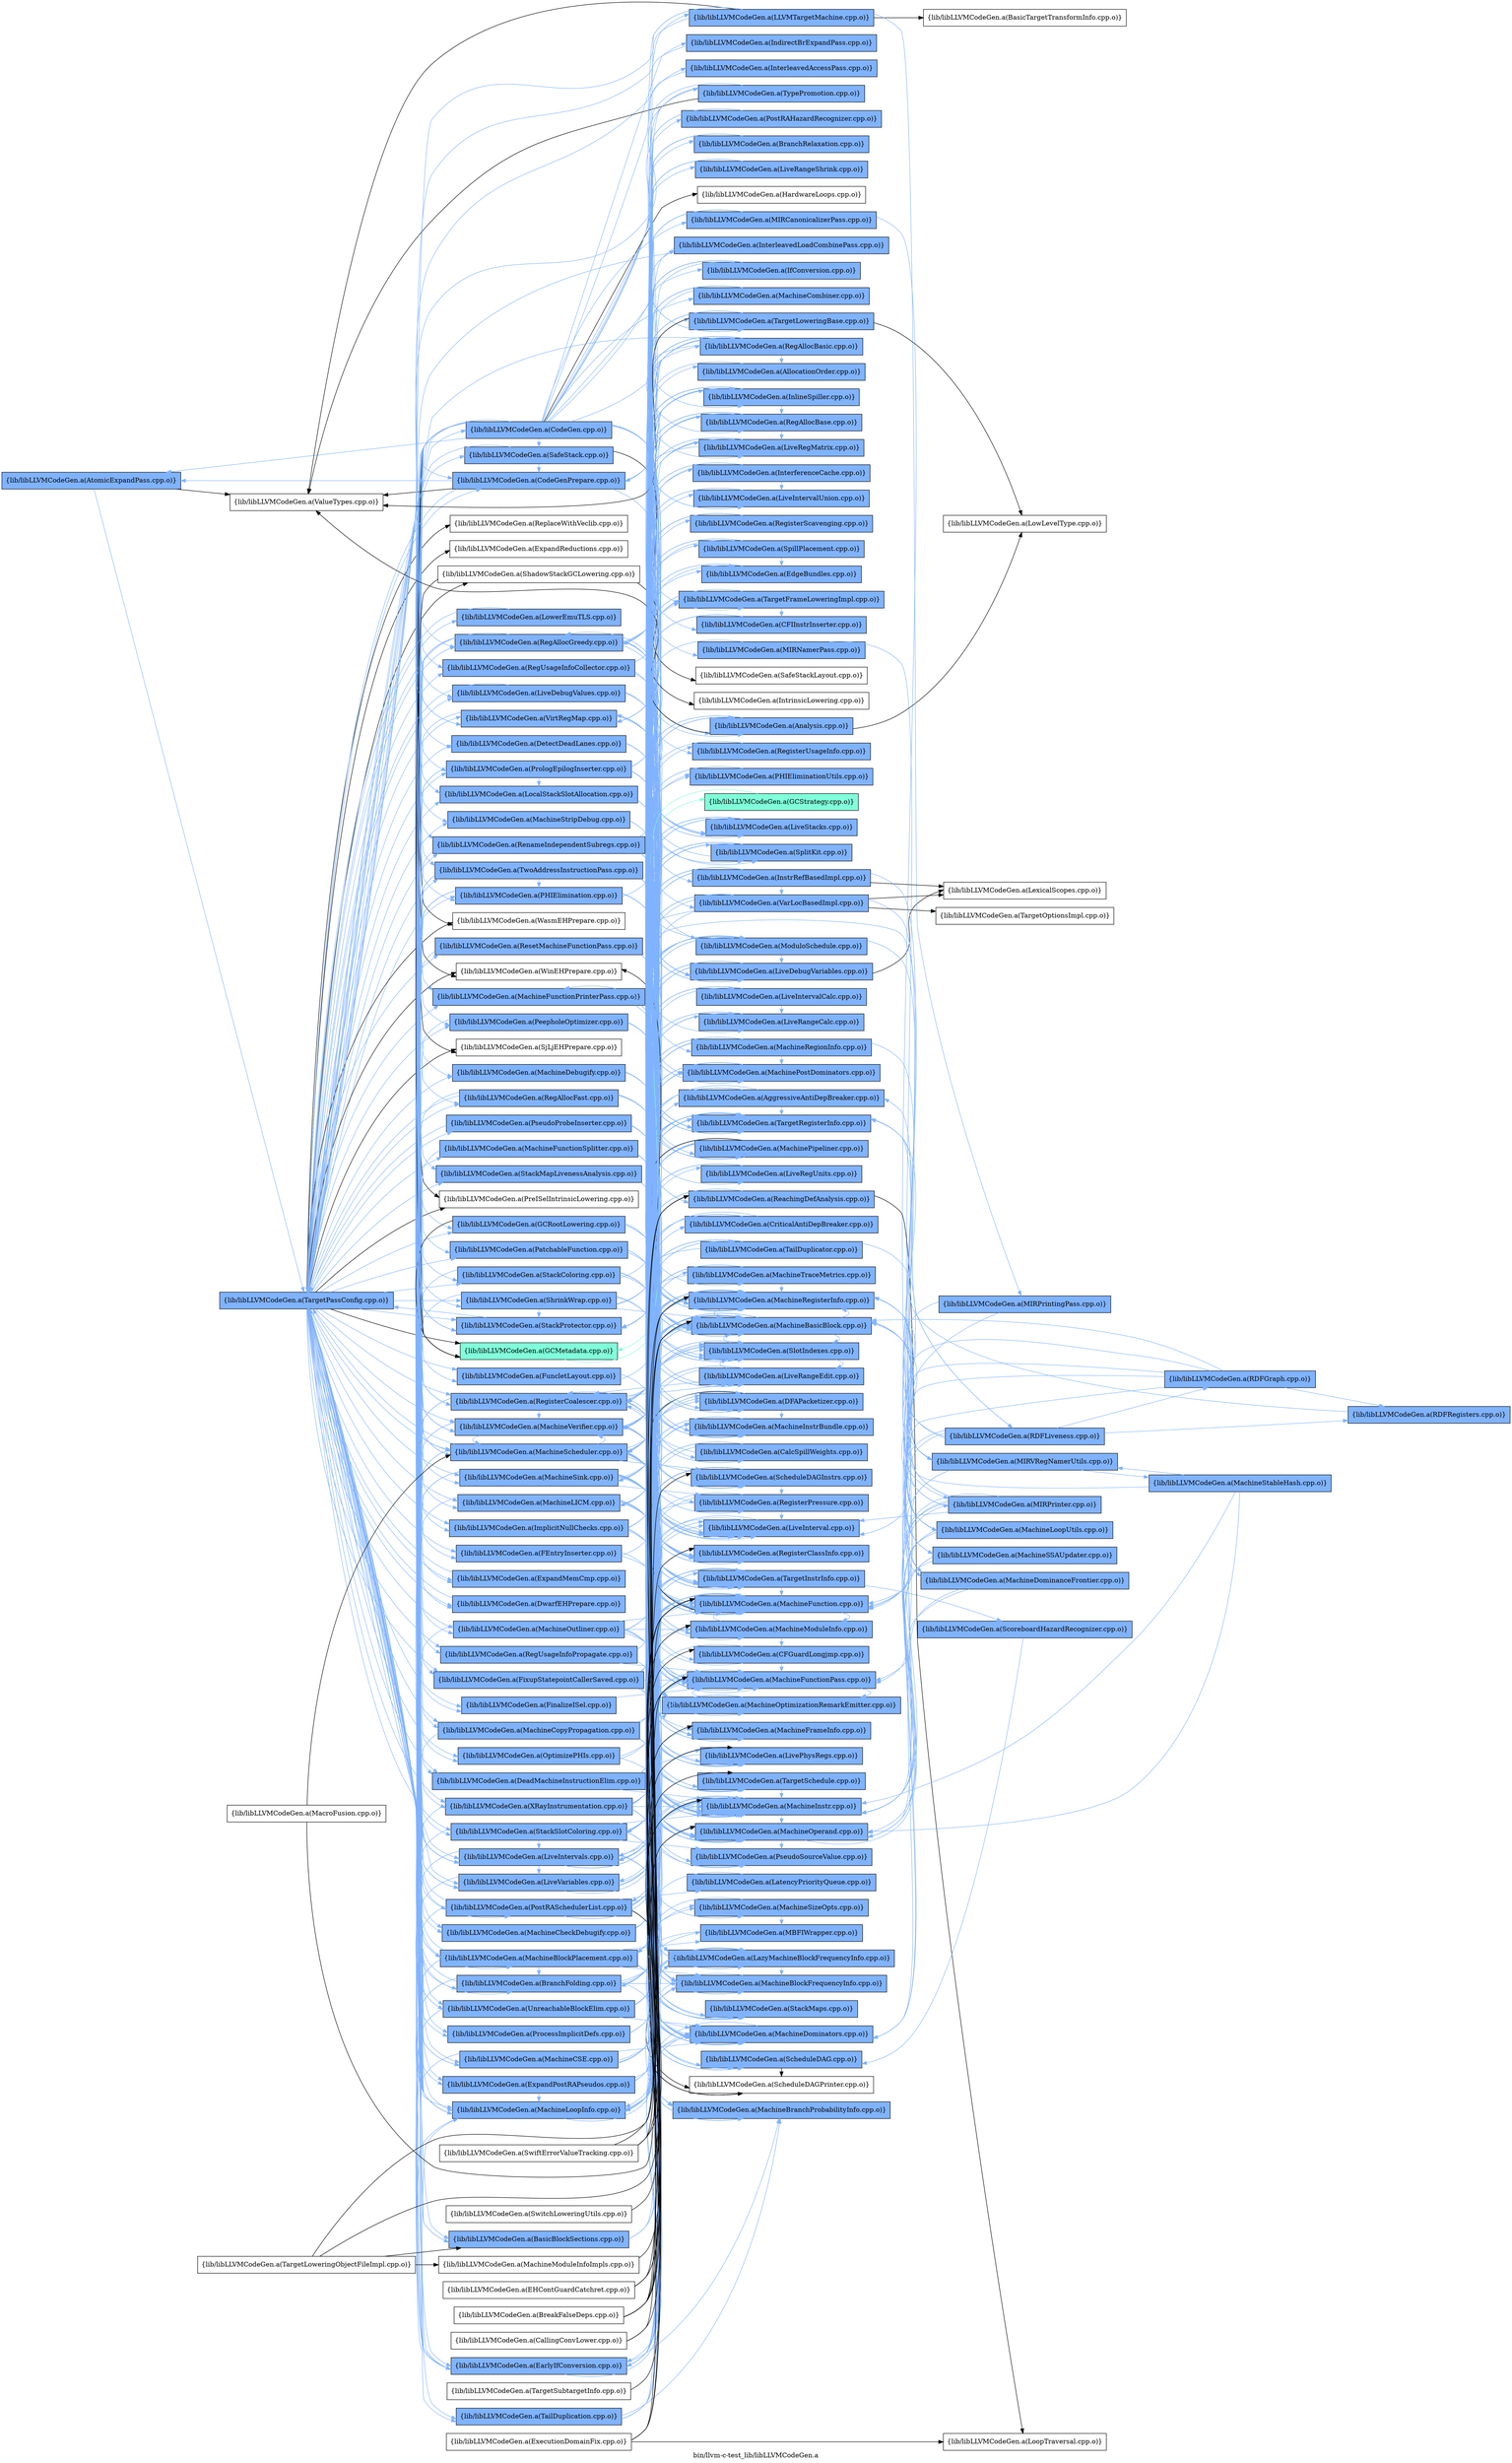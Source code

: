 digraph "bin/llvm-c-test_lib/libLLVMCodeGen.a" {
	label="bin/llvm-c-test_lib/libLLVMCodeGen.a";
	rankdir=LR;
	{ rank=same; Node0x559ef4e5e548;  }
	{ rank=same; Node0x559ef4e6d5e8; Node0x559ef4e63048;  }
	{ rank=same; Node0x559ef4e6c288; Node0x559ef4e6c9b8; Node0x559ef4e6d8b8; Node0x559ef4e6e038; Node0x559ef4e6e5d8; Node0x559ef4e69c68; Node0x559ef4e5f3f8; Node0x559ef4e5ce78; Node0x559ef4e67e68; Node0x559ef4e6e718; Node0x559ef4e6a6b8; Node0x559ef4e679b8; Node0x559ef4e6df98; Node0x559ef4e6b1a8; Node0x559ef4e5c2e8; Node0x559ef4e5bd48; Node0x559ef4e63f48; Node0x559ef4e6e3a8; Node0x559ef4e64588; Node0x559ef4e65208; Node0x559ef4e65938; Node0x559ef4e65f28; Node0x559ef4e66bf8; Node0x559ef4e67238; Node0x559ef4e66298; Node0x559ef4e654d8; Node0x559ef4e65c58; Node0x559ef4e69218; Node0x559ef4e68ef8; Node0x559ef4e6e8a8; Node0x559ef4e6e088; Node0x559ef4e6dae8; Node0x559ef4e6d2c8; Node0x559ef4e6cc88; Node0x559ef4e6c5a8; Node0x559ef4e5d968; Node0x559ef4e5dd28; Node0x559ef4e5f0d8; Node0x559ef4e6b518; Node0x559ef4e6d7c8; Node0x559ef4e64858; Node0x559ef4e62af8; Node0x559ef4e63228; Node0x559ef4e67058; Node0x559ef4e65118; Node0x559ef4e65398; Node0x559ef4e69178; Node0x559ef4e64448; Node0x559ef4e63cc8; Node0x559ef4e632c8; Node0x559ef4e624b8; Node0x559ef4e61d88; Node0x559ef4e61108; Node0x559ef4e615b8; Node0x559ef4e60c58; Node0x559ef4e629b8; Node0x559ef4e64538; Node0x559ef4e642b8; Node0x559ef4e63688; Node0x559ef4e5b9d8; Node0x559ef4e5b118; Node0x559ef4e5a998; Node0x559ef4e5c478; Node0x559ef4e62ff8; Node0x559ef4e62328; Node0x559ef4e64308; Node0x559ef4e646c8; Node0x559ef4e63ef8; Node0x559ef4e60578;  }
	{ rank=same; Node0x559ef4e6c378; Node0x559ef4e6e268; Node0x559ef4e69ad8; Node0x559ef4e6a8e8; Node0x559ef4e6bfb8; Node0x559ef4e6cf08; Node0x559ef4e6e6c8; Node0x559ef4e5e7c8; Node0x559ef4e6d138; Node0x559ef4e5ddc8; Node0x559ef4e5daa8; Node0x559ef4e6ad98; Node0x559ef4e6bf18; Node0x559ef4e65758; Node0x559ef4e6bbf8; Node0x559ef4e6ccd8; Node0x559ef4e6e498; Node0x559ef4e6ae38; Node0x559ef4e671e8; Node0x559ef4e6dc28; Node0x559ef4e6bce8; Node0x559ef4e627d8; Node0x559ef4e66fb8; Node0x559ef4e682c8; Node0x559ef4e5e2c8; Node0x559ef4e5eae8; Node0x559ef4e6abb8; Node0x559ef4e6b798; Node0x559ef4e6cbe8; Node0x559ef4e6e7b8; Node0x559ef4e5b1b8; Node0x559ef4e643f8; Node0x559ef4e64c68; Node0x559ef4e65848; Node0x559ef4e5dfa8; Node0x559ef4e5de68; Node0x559ef4e6d9a8; Node0x559ef4e6aa28; Node0x559ef4e5cdd8; Node0x559ef4e6b608; Node0x559ef4e6a4d8; Node0x559ef4e5c658; Node0x559ef4e6b428; Node0x559ef4e69858; Node0x559ef4e65028; Node0x559ef4e65ca8; Node0x559ef4e64808; Node0x559ef4e5d378; Node0x559ef4e5c928; Node0x559ef4e5c248; Node0x559ef4e5c018; Node0x559ef4e5b078; Node0x559ef4e6b928; Node0x559ef4e62fa8; Node0x559ef4e63b38; Node0x559ef4e63a48; Node0x559ef4e64948; Node0x559ef4e69038; Node0x559ef4e69d58; Node0x559ef4e5dcd8; Node0x559ef4e67288; Node0x559ef4e656b8; Node0x559ef4e5c9c8; Node0x559ef4e5ecc8; Node0x559ef4e5e598; Node0x559ef4e65b68; Node0x559ef4e5ebd8; Node0x559ef4e5e908; Node0x559ef4e5deb8; Node0x559ef4e5d738; Node0x559ef4e64ad8; Node0x559ef4e652f8; Node0x559ef4e5adf8; Node0x559ef4e678c8; Node0x559ef4e6c0a8; Node0x559ef4e6c148; Node0x559ef4e62dc8; Node0x559ef4e66108; Node0x559ef4e648a8; Node0x559ef4e62968; Node0x559ef4e67a58; Node0x559ef4e5fdf8; Node0x559ef4e5ff88;  }
	{ rank=same; Node0x559ef4e5e3b8; Node0x559ef4e67648; Node0x559ef4e6c558; Node0x559ef4e5bb18; Node0x559ef4e6dd18; Node0x559ef4e6d4f8; Node0x559ef4e5eea8; Node0x559ef4e6dea8; Node0x559ef4e6b108; Node0x559ef4e6a9d8; Node0x559ef4e6dc78; Node0x559ef4e5afd8; Node0x559ef4e6dbd8;  }

	Node0x559ef4e5e548 [shape=record,shape=box,group=2,style=filled,fillcolor="0.600000 0.5 1",label="{lib/libLLVMCodeGen.a(AtomicExpandPass.cpp.o)}"];
	Node0x559ef4e5e548 -> Node0x559ef4e6d5e8[color="0.600000 0.5 1"];
	Node0x559ef4e5e548 -> Node0x559ef4e63048;
	Node0x559ef4e5eea8 [shape=record,shape=box,group=0,label="{lib/libLLVMCodeGen.a(BasicTargetTransformInfo.cpp.o)}"];
	Node0x559ef4e613d8 [shape=record,shape=box,group=0,label="{lib/libLLVMCodeGen.a(BreakFalseDeps.cpp.o)}"];
	Node0x559ef4e613d8 -> Node0x559ef4e69038;
	Node0x559ef4e613d8 -> Node0x559ef4e6a8e8;
	Node0x559ef4e613d8 -> Node0x559ef4e6cf08;
	Node0x559ef4e613d8 -> Node0x559ef4e5e598;
	Node0x559ef4e613d8 -> Node0x559ef4e5e7c8;
	Node0x559ef4e5ddc8 [shape=record,shape=box,group=2,style=filled,fillcolor="0.600000 0.5 1",label="{lib/libLLVMCodeGen.a(CFGuardLongjmp.cpp.o)}"];
	Node0x559ef4e5ddc8 -> Node0x559ef4e69ad8[color="0.600000 0.5 1"];
	Node0x559ef4e5ddc8 -> Node0x559ef4e6a8e8[color="0.600000 0.5 1"];
	Node0x559ef4e5ddc8 -> Node0x559ef4e6bfb8[color="0.600000 0.5 1"];
	Node0x559ef4e5daa8 [shape=record,shape=box,group=2,style=filled,fillcolor="0.600000 0.5 1",label="{lib/libLLVMCodeGen.a(CFIInstrInserter.cpp.o)}"];
	Node0x559ef4e5daa8 -> Node0x559ef4e6c378[color="0.600000 0.5 1"];
	Node0x559ef4e5daa8 -> Node0x559ef4e69ad8[color="0.600000 0.5 1"];
	Node0x559ef4e5daa8 -> Node0x559ef4e6a8e8[color="0.600000 0.5 1"];
	Node0x559ef4e5daa8 -> Node0x559ef4e6bfb8[color="0.600000 0.5 1"];
	Node0x559ef4e5f3f8 [shape=record,shape=box,group=2,style=filled,fillcolor="0.600000 0.5 1",label="{lib/libLLVMCodeGen.a(EarlyIfConversion.cpp.o)}"];
	Node0x559ef4e5f3f8 -> Node0x559ef4e6c378[color="0.600000 0.5 1"];
	Node0x559ef4e5f3f8 -> Node0x559ef4e6b608[color="0.600000 0.5 1"];
	Node0x559ef4e5f3f8 -> Node0x559ef4e6e498[color="0.600000 0.5 1"];
	Node0x559ef4e5f3f8 -> Node0x559ef4e6a8e8[color="0.600000 0.5 1"];
	Node0x559ef4e5f3f8 -> Node0x559ef4e6bfb8[color="0.600000 0.5 1"];
	Node0x559ef4e5f3f8 -> Node0x559ef4e679b8[color="0.600000 0.5 1"];
	Node0x559ef4e5f3f8 -> Node0x559ef4e6cf08[color="0.600000 0.5 1"];
	Node0x559ef4e5f3f8 -> Node0x559ef4e6dc28[color="0.600000 0.5 1"];
	Node0x559ef4e5f3f8 -> Node0x559ef4e6e6c8[color="0.600000 0.5 1"];
	Node0x559ef4e5f3f8 -> Node0x559ef4e6a4d8[color="0.600000 0.5 1"];
	Node0x559ef4e5f3f8 -> Node0x559ef4e5c658[color="0.600000 0.5 1"];
	Node0x559ef4e5b528 [shape=record,shape=box,group=0,label="{lib/libLLVMCodeGen.a(EHContGuardCatchret.cpp.o)}"];
	Node0x559ef4e5b528 -> Node0x559ef4e5ddc8;
	Node0x559ef4e5b528 -> Node0x559ef4e6c378;
	Node0x559ef4e5b528 -> Node0x559ef4e6a8e8;
	Node0x559ef4e5ad08 [shape=record,shape=box,group=0,label="{lib/libLLVMCodeGen.a(ExecutionDomainFix.cpp.o)}"];
	Node0x559ef4e5ad08 -> Node0x559ef4e6dc78;
	Node0x559ef4e5ad08 -> Node0x559ef4e6a8e8;
	Node0x559ef4e5ad08 -> Node0x559ef4e6e6c8;
	Node0x559ef4e5ad08 -> Node0x559ef4e5e598;
	Node0x559ef4e6ad98 [shape=record,shape=box,group=2,style=filled,fillcolor="0.600000 0.5 1",label="{lib/libLLVMCodeGen.a(IndirectBrExpandPass.cpp.o)}"];
	Node0x559ef4e6ad98 -> Node0x559ef4e6d5e8[color="0.600000 0.5 1"];
	Node0x559ef4e6bf18 [shape=record,shape=box,group=2,style=filled,fillcolor="0.600000 0.5 1",label="{lib/libLLVMCodeGen.a(InterleavedAccessPass.cpp.o)}"];
	Node0x559ef4e6bf18 -> Node0x559ef4e6d5e8[color="0.600000 0.5 1"];
	Node0x559ef4e65758 [shape=record,shape=box,group=2,style=filled,fillcolor="0.600000 0.5 1",label="{lib/libLLVMCodeGen.a(LiveRangeShrink.cpp.o)}"];
	Node0x559ef4e65758 -> Node0x559ef4e6c378[color="0.600000 0.5 1"];
	Node0x559ef4e65758 -> Node0x559ef4e6a8e8[color="0.600000 0.5 1"];
	Node0x559ef4e65758 -> Node0x559ef4e6bfb8[color="0.600000 0.5 1"];
	Node0x559ef4e65758 -> Node0x559ef4e6e6c8[color="0.600000 0.5 1"];
	Node0x559ef4e6d9a8 [shape=record,shape=box,group=2,style=filled,fillcolor="0.600000 0.5 1",label="{lib/libLLVMCodeGen.a(LLVMTargetMachine.cpp.o)}"];
	Node0x559ef4e6d9a8 -> Node0x559ef4e5eea8;
	Node0x559ef4e6d9a8 -> Node0x559ef4e671e8[color="0.600000 0.5 1"];
	Node0x559ef4e6d9a8 -> Node0x559ef4e6dea8[color="0.600000 0.5 1"];
	Node0x559ef4e6d9a8 -> Node0x559ef4e6aa28[color="0.600000 0.5 1"];
	Node0x559ef4e6d9a8 -> Node0x559ef4e6d5e8[color="0.600000 0.5 1"];
	Node0x559ef4e6d9a8 -> Node0x559ef4e63048;
	Node0x559ef4e6c378 [shape=record,shape=box,group=2,style=filled,fillcolor="0.600000 0.5 1",label="{lib/libLLVMCodeGen.a(MachineBasicBlock.cpp.o)}"];
	Node0x559ef4e6c378 -> Node0x559ef4e5d378[color="0.600000 0.5 1"];
	Node0x559ef4e6c378 -> Node0x559ef4e67e68[color="0.600000 0.5 1"];
	Node0x559ef4e6c378 -> Node0x559ef4e69858[color="0.600000 0.5 1"];
	Node0x559ef4e6c378 -> Node0x559ef4e69038[color="0.600000 0.5 1"];
	Node0x559ef4e6c378 -> Node0x559ef4e6e718[color="0.600000 0.5 1"];
	Node0x559ef4e6c378 -> Node0x559ef4e6e498[color="0.600000 0.5 1"];
	Node0x559ef4e6c378 -> Node0x559ef4e69ad8[color="0.600000 0.5 1"];
	Node0x559ef4e6c378 -> Node0x559ef4e6ae38[color="0.600000 0.5 1"];
	Node0x559ef4e6c378 -> Node0x559ef4e6bfb8[color="0.600000 0.5 1"];
	Node0x559ef4e6c378 -> Node0x559ef4e679b8[color="0.600000 0.5 1"];
	Node0x559ef4e6c378 -> Node0x559ef4e6e6c8[color="0.600000 0.5 1"];
	Node0x559ef4e6c378 -> Node0x559ef4e627d8[color="0.600000 0.5 1"];
	Node0x559ef4e6c378 -> Node0x559ef4e5cdd8[color="0.600000 0.5 1"];
	Node0x559ef4e6ccd8 [shape=record,shape=box,group=2,style=filled,fillcolor="0.600000 0.5 1",label="{lib/libLLVMCodeGen.a(MachineCombiner.cpp.o)}"];
	Node0x559ef4e6ccd8 -> Node0x559ef4e67288[color="0.600000 0.5 1"];
	Node0x559ef4e6ccd8 -> Node0x559ef4e6c378[color="0.600000 0.5 1"];
	Node0x559ef4e6ccd8 -> Node0x559ef4e6e498[color="0.600000 0.5 1"];
	Node0x559ef4e6ccd8 -> Node0x559ef4e69ad8[color="0.600000 0.5 1"];
	Node0x559ef4e6ccd8 -> Node0x559ef4e6a8e8[color="0.600000 0.5 1"];
	Node0x559ef4e6ccd8 -> Node0x559ef4e6bfb8[color="0.600000 0.5 1"];
	Node0x559ef4e6ccd8 -> Node0x559ef4e679b8[color="0.600000 0.5 1"];
	Node0x559ef4e6ccd8 -> Node0x559ef4e6e6c8[color="0.600000 0.5 1"];
	Node0x559ef4e6ccd8 -> Node0x559ef4e69d58[color="0.600000 0.5 1"];
	Node0x559ef4e6ccd8 -> Node0x559ef4e6a4d8[color="0.600000 0.5 1"];
	Node0x559ef4e6ccd8 -> Node0x559ef4e5e7c8[color="0.600000 0.5 1"];
	Node0x559ef4e6ccd8 -> Node0x559ef4e5c658[color="0.600000 0.5 1"];
	Node0x559ef4e69ad8 [shape=record,shape=box,group=2,style=filled,fillcolor="0.600000 0.5 1",label="{lib/libLLVMCodeGen.a(MachineFunction.cpp.o)}"];
	Node0x559ef4e69ad8 -> Node0x559ef4e6c378[color="0.600000 0.5 1"];
	Node0x559ef4e69ad8 -> Node0x559ef4e6e268[color="0.600000 0.5 1"];
	Node0x559ef4e69ad8 -> Node0x559ef4e6bfb8[color="0.600000 0.5 1"];
	Node0x559ef4e69ad8 -> Node0x559ef4e671e8[color="0.600000 0.5 1"];
	Node0x559ef4e69ad8 -> Node0x559ef4e6cf08[color="0.600000 0.5 1"];
	Node0x559ef4e69ad8 -> Node0x559ef4e6e6c8[color="0.600000 0.5 1"];
	Node0x559ef4e69ad8 -> Node0x559ef4e5c9c8[color="0.600000 0.5 1"];
	Node0x559ef4e69ad8 -> Node0x559ef4e5cdd8[color="0.600000 0.5 1"];
	Node0x559ef4e69ad8 -> Node0x559ef4e646c8;
	Node0x559ef4e6a8e8 [shape=record,shape=box,group=2,style=filled,fillcolor="0.600000 0.5 1",label="{lib/libLLVMCodeGen.a(MachineFunctionPass.cpp.o)}"];
	Node0x559ef4e6a8e8 -> Node0x559ef4e6a6b8[color="0.600000 0.5 1"];
	Node0x559ef4e6a8e8 -> Node0x559ef4e671e8[color="0.600000 0.5 1"];
	Node0x559ef4e6a8e8 -> Node0x559ef4e6dc28[color="0.600000 0.5 1"];
	Node0x559ef4e6bfb8 [shape=record,shape=box,group=2,style=filled,fillcolor="0.600000 0.5 1",label="{lib/libLLVMCodeGen.a(MachineInstr.cpp.o)}"];
	Node0x559ef4e6bfb8 -> Node0x559ef4e6c378[color="0.600000 0.5 1"];
	Node0x559ef4e6bfb8 -> Node0x559ef4e69ad8[color="0.600000 0.5 1"];
	Node0x559ef4e6bfb8 -> Node0x559ef4e6cf08[color="0.600000 0.5 1"];
	Node0x559ef4e6bfb8 -> Node0x559ef4e6e6c8[color="0.600000 0.5 1"];
	Node0x559ef4e6bfb8 -> Node0x559ef4e64808[color="0.600000 0.5 1"];
	Node0x559ef4e6bfb8 -> Node0x559ef4e5cdd8[color="0.600000 0.5 1"];
	Node0x559ef4e6df98 [shape=record,shape=box,group=2,style=filled,fillcolor="0.600000 0.5 1",label="{lib/libLLVMCodeGen.a(MachineScheduler.cpp.o)}"];
	Node0x559ef4e6df98 -> Node0x559ef4e5d378[color="0.600000 0.5 1"];
	Node0x559ef4e6df98 -> Node0x559ef4e67e68[color="0.600000 0.5 1"];
	Node0x559ef4e6df98 -> Node0x559ef4e69858[color="0.600000 0.5 1"];
	Node0x559ef4e6df98 -> Node0x559ef4e6c378[color="0.600000 0.5 1"];
	Node0x559ef4e6df98 -> Node0x559ef4e6e498[color="0.600000 0.5 1"];
	Node0x559ef4e6df98 -> Node0x559ef4e69ad8[color="0.600000 0.5 1"];
	Node0x559ef4e6df98 -> Node0x559ef4e6a8e8[color="0.600000 0.5 1"];
	Node0x559ef4e6df98 -> Node0x559ef4e6bfb8[color="0.600000 0.5 1"];
	Node0x559ef4e6df98 -> Node0x559ef4e679b8[color="0.600000 0.5 1"];
	Node0x559ef4e6df98 -> Node0x559ef4e6b1a8[color="0.600000 0.5 1"];
	Node0x559ef4e6df98 -> Node0x559ef4e5e7c8[color="0.600000 0.5 1"];
	Node0x559ef4e6df98 -> Node0x559ef4e5c928[color="0.600000 0.5 1"];
	Node0x559ef4e6df98 -> Node0x559ef4e5c248[color="0.600000 0.5 1"];
	Node0x559ef4e6df98 -> Node0x559ef4e5c018[color="0.600000 0.5 1"];
	Node0x559ef4e6df98 -> Node0x559ef4e627d8[color="0.600000 0.5 1"];
	Node0x559ef4e6df98 -> Node0x559ef4e6d5e8[color="0.600000 0.5 1"];
	Node0x559ef4e6df98 -> Node0x559ef4e5c658[color="0.600000 0.5 1"];
	Node0x559ef4e5c2e8 [shape=record,shape=box,group=2,style=filled,fillcolor="0.600000 0.5 1",label="{lib/libLLVMCodeGen.a(PseudoProbeInserter.cpp.o)}"];
	Node0x559ef4e5c2e8 -> Node0x559ef4e6c378[color="0.600000 0.5 1"];
	Node0x559ef4e5c2e8 -> Node0x559ef4e69ad8[color="0.600000 0.5 1"];
	Node0x559ef4e5c2e8 -> Node0x559ef4e6a8e8[color="0.600000 0.5 1"];
	Node0x559ef4e5c2e8 -> Node0x559ef4e6bfb8[color="0.600000 0.5 1"];
	Node0x559ef4e5c2e8 -> Node0x559ef4e6d5e8[color="0.600000 0.5 1"];
	Node0x559ef4e5e598 [shape=record,shape=box,group=2,style=filled,fillcolor="0.600000 0.5 1",label="{lib/libLLVMCodeGen.a(ReachingDefAnalysis.cpp.o)}"];
	Node0x559ef4e5e598 -> Node0x559ef4e69038[color="0.600000 0.5 1"];
	Node0x559ef4e5e598 -> Node0x559ef4e6dc78;
	Node0x559ef4e5e598 -> Node0x559ef4e6c378[color="0.600000 0.5 1"];
	Node0x559ef4e5e598 -> Node0x559ef4e6a8e8[color="0.600000 0.5 1"];
	Node0x559ef4e5e598 -> Node0x559ef4e6bfb8[color="0.600000 0.5 1"];
	Node0x559ef4e6c148 [shape=record,shape=box,group=2,style=filled,fillcolor="0.600000 0.5 1",label="{lib/libLLVMCodeGen.a(TargetFrameLoweringImpl.cpp.o)}"];
	Node0x559ef4e6c148 -> Node0x559ef4e5daa8[color="0.600000 0.5 1"];
	Node0x559ef4e6c148 -> Node0x559ef4e6e268[color="0.600000 0.5 1"];
	Node0x559ef4e6c148 -> Node0x559ef4e6e6c8[color="0.600000 0.5 1"];
	Node0x559ef4e6b928 [shape=record,shape=box,group=2,style=filled,fillcolor="0.600000 0.5 1",label="{lib/libLLVMCodeGen.a(TargetInstrInfo.cpp.o)}"];
	Node0x559ef4e6b928 -> Node0x559ef4e6c378[color="0.600000 0.5 1"];
	Node0x559ef4e6b928 -> Node0x559ef4e69ad8[color="0.600000 0.5 1"];
	Node0x559ef4e6b928 -> Node0x559ef4e6bfb8[color="0.600000 0.5 1"];
	Node0x559ef4e6b928 -> Node0x559ef4e6cf08[color="0.600000 0.5 1"];
	Node0x559ef4e6b928 -> Node0x559ef4e6e6c8[color="0.600000 0.5 1"];
	Node0x559ef4e6b928 -> Node0x559ef4e5c248[color="0.600000 0.5 1"];
	Node0x559ef4e6b928 -> Node0x559ef4e64808[color="0.600000 0.5 1"];
	Node0x559ef4e6b928 -> Node0x559ef4e6b108[color="0.600000 0.5 1"];
	Node0x559ef4e6b928 -> Node0x559ef4e5c658[color="0.600000 0.5 1"];
	Node0x559ef4e6aa28 [shape=record,shape=box,group=2,style=filled,fillcolor="0.600000 0.5 1",label="{lib/libLLVMCodeGen.a(TargetLoweringBase.cpp.o)}"];
	Node0x559ef4e6aa28 -> Node0x559ef4e5de68[color="0.600000 0.5 1"];
	Node0x559ef4e6aa28 -> Node0x559ef4e6d4f8;
	Node0x559ef4e6aa28 -> Node0x559ef4e6c378[color="0.600000 0.5 1"];
	Node0x559ef4e6aa28 -> Node0x559ef4e69ad8[color="0.600000 0.5 1"];
	Node0x559ef4e6aa28 -> Node0x559ef4e6bfb8[color="0.600000 0.5 1"];
	Node0x559ef4e6aa28 -> Node0x559ef4e6cf08[color="0.600000 0.5 1"];
	Node0x559ef4e6aa28 -> Node0x559ef4e6e6c8[color="0.600000 0.5 1"];
	Node0x559ef4e6aa28 -> Node0x559ef4e63048;
	Node0x559ef4e6a0c8 [shape=record,shape=box,group=0,label="{lib/libLLVMCodeGen.a(TargetLoweringObjectFileImpl.cpp.o)}"];
	Node0x559ef4e6a0c8 -> Node0x559ef4e6c378;
	Node0x559ef4e6a0c8 -> Node0x559ef4e69ad8;
	Node0x559ef4e6a0c8 -> Node0x559ef4e69e48;
	Node0x559ef4e6a0c8 -> Node0x559ef4e6e3a8;
	Node0x559ef4e6d5e8 [shape=record,shape=box,group=2,style=filled,fillcolor="0.600000 0.5 1",label="{lib/libLLVMCodeGen.a(TargetPassConfig.cpp.o)}"];
	Node0x559ef4e6d5e8 -> Node0x559ef4e6c288[color="0.600000 0.5 1"];
	Node0x559ef4e6d5e8 -> Node0x559ef4e6c9b8[color="0.600000 0.5 1"];
	Node0x559ef4e6d5e8 -> Node0x559ef4e6d8b8[color="0.600000 0.5 1"];
	Node0x559ef4e6d5e8 -> Node0x559ef4e6e038[color="0.600000 0.5 1"];
	Node0x559ef4e6d5e8 -> Node0x559ef4e6e5d8[color="0.600000 0.5 1"];
	Node0x559ef4e6d5e8 -> Node0x559ef4e69c68[color="0.600000 0.5 1"];
	Node0x559ef4e6d5e8 -> Node0x559ef4e5f3f8[color="0.600000 0.5 1"];
	Node0x559ef4e6d5e8 -> Node0x559ef4e5ce78;
	Node0x559ef4e6d5e8 -> Node0x559ef4e67e68[color="0.600000 0.5 1"];
	Node0x559ef4e6d5e8 -> Node0x559ef4e6e718[color="0.600000 0.5 1"];
	Node0x559ef4e6d5e8 -> Node0x559ef4e6a6b8[color="0.600000 0.5 1"];
	Node0x559ef4e6d5e8 -> Node0x559ef4e679b8[color="0.600000 0.5 1"];
	Node0x559ef4e6d5e8 -> Node0x559ef4e6df98[color="0.600000 0.5 1"];
	Node0x559ef4e6d5e8 -> Node0x559ef4e6b1a8[color="0.600000 0.5 1"];
	Node0x559ef4e6d5e8 -> Node0x559ef4e5c2e8[color="0.600000 0.5 1"];
	Node0x559ef4e6d5e8 -> Node0x559ef4e5bd48[color="0.600000 0.5 1"];
	Node0x559ef4e6d5e8 -> Node0x559ef4e63f48[color="0.600000 0.5 1"];
	Node0x559ef4e6d5e8 -> Node0x559ef4e6e3a8[color="0.600000 0.5 1"];
	Node0x559ef4e6d5e8 -> Node0x559ef4e64588[color="0.600000 0.5 1"];
	Node0x559ef4e6d5e8 -> Node0x559ef4e65208[color="0.600000 0.5 1"];
	Node0x559ef4e6d5e8 -> Node0x559ef4e65938[color="0.600000 0.5 1"];
	Node0x559ef4e6d5e8 -> Node0x559ef4e65f28[color="0.600000 0.5 1"];
	Node0x559ef4e6d5e8 -> Node0x559ef4e66bf8[color="0.600000 0.5 1"];
	Node0x559ef4e6d5e8 -> Node0x559ef4e67238[color="0.600000 0.5 1"];
	Node0x559ef4e6d5e8 -> Node0x559ef4e66298[color="0.600000 0.5 1"];
	Node0x559ef4e6d5e8 -> Node0x559ef4e654d8[color="0.600000 0.5 1"];
	Node0x559ef4e6d5e8 -> Node0x559ef4e65c58[color="0.600000 0.5 1"];
	Node0x559ef4e6d5e8 -> Node0x559ef4e69218[color="0.600000 0.5 1"];
	Node0x559ef4e6d5e8 -> Node0x559ef4e68ef8[color="0.600000 0.5 1"];
	Node0x559ef4e6d5e8 -> Node0x559ef4e6e8a8[color="0.600000 0.5 1"];
	Node0x559ef4e6d5e8 -> Node0x559ef4e6e088[color="0.600000 0.5 1"];
	Node0x559ef4e6d5e8 -> Node0x559ef4e6dae8[color="0.600000 0.5 1"];
	Node0x559ef4e6d5e8 -> Node0x559ef4e6d2c8[color="0.600000 0.5 1"];
	Node0x559ef4e6d5e8 -> Node0x559ef4e6cc88[color="0.600000 0.5 1"];
	Node0x559ef4e6d5e8 -> Node0x559ef4e6c5a8[color="0.600000 0.5 1"];
	Node0x559ef4e6d5e8 -> Node0x559ef4e5d968[color="0.600000 0.5 1"];
	Node0x559ef4e6d5e8 -> Node0x559ef4e5dd28[color="0.600000 0.5 1"];
	Node0x559ef4e6d5e8 -> Node0x559ef4e5f0d8[color="0.600000 0.5 1"];
	Node0x559ef4e6d5e8 -> Node0x559ef4e6b518[color="0.600000 0.5 1"];
	Node0x559ef4e6d5e8 -> Node0x559ef4e6d7c8[color="0.600000 0.5 1"];
	Node0x559ef4e6d5e8 -> Node0x559ef4e64858[color="0.600000 0.5 1"];
	Node0x559ef4e6d5e8 -> Node0x559ef4e62af8[color="0.600000 0.5 1"];
	Node0x559ef4e6d5e8 -> Node0x559ef4e63228[color="0.600000 0.5 1"];
	Node0x559ef4e6d5e8 -> Node0x559ef4e67058[color="0.600000 0.5 1"];
	Node0x559ef4e6d5e8 -> Node0x559ef4e65118[color="0.600000 0.5 1"];
	Node0x559ef4e6d5e8 -> Node0x559ef4e65398;
	Node0x559ef4e6d5e8 -> Node0x559ef4e69178[color="0.600000 0.5 1"];
	Node0x559ef4e6d5e8 -> Node0x559ef4e64448[color="0.600000 0.5 1"];
	Node0x559ef4e6d5e8 -> Node0x559ef4e63cc8[color="0.600000 0.5 1"];
	Node0x559ef4e6d5e8 -> Node0x559ef4e632c8[color="0.600000 0.5 1"];
	Node0x559ef4e6d5e8 -> Node0x559ef4e624b8[color="0.600000 0.5 1"];
	Node0x559ef4e6d5e8 -> Node0x559ef4e61d88[color="0.600000 0.5 1"];
	Node0x559ef4e6d5e8 -> Node0x559ef4e61108;
	Node0x559ef4e6d5e8 -> Node0x559ef4e615b8[color="0.600000 0.5 1"];
	Node0x559ef4e6d5e8 -> Node0x559ef4e60c58[color="0.600000 0.5 1"];
	Node0x559ef4e6d5e8 -> Node0x559ef4e629b8[color="0.600000 0.5 1"];
	Node0x559ef4e6d5e8 -> Node0x559ef4e64538;
	Node0x559ef4e6d5e8 -> Node0x559ef4e642b8;
	Node0x559ef4e6d5e8 -> Node0x559ef4e63688;
	Node0x559ef4e6d5e8 -> Node0x559ef4e5b9d8[color="0.600000 0.5 1"];
	Node0x559ef4e6d5e8 -> Node0x559ef4e5b118[color="0.600000 0.5 1"];
	Node0x559ef4e6d5e8 -> Node0x559ef4e5a998[color="0.600000 0.5 1"];
	Node0x559ef4e6d5e8 -> Node0x559ef4e5c478[color="0.600000 0.5 1"];
	Node0x559ef4e6d5e8 -> Node0x559ef4e62ff8[color="0.600000 0.5 1"];
	Node0x559ef4e6d5e8 -> Node0x559ef4e62328[color="0.600000 0.5 1"];
	Node0x559ef4e6d5e8 -> Node0x559ef4e64308;
	Node0x559ef4e6d5e8 -> Node0x559ef4e646c8;
	Node0x559ef4e6d5e8 -> Node0x559ef4e63ef8[color="0.600000 0.5 1"];
	Node0x559ef4e6d5e8 -> Node0x559ef4e60578[color="0.600000 0.5 1"];
	Node0x559ef4e5cdd8 [shape=record,shape=box,group=2,style=filled,fillcolor="0.600000 0.5 1",label="{lib/libLLVMCodeGen.a(TargetRegisterInfo.cpp.o)}"];
	Node0x559ef4e5cdd8 -> Node0x559ef4e6e6c8[color="0.600000 0.5 1"];
	Node0x559ef4e5cdd8 -> Node0x559ef4e6b928[color="0.600000 0.5 1"];
	Node0x559ef4e5bf28 [shape=record,shape=box,group=0,label="{lib/libLLVMCodeGen.a(TargetSubtargetInfo.cpp.o)}"];
	Node0x559ef4e5bf28 -> Node0x559ef4e5c658;
	Node0x559ef4e63048 [shape=record,shape=box,group=0,label="{lib/libLLVMCodeGen.a(ValueTypes.cpp.o)}"];
	Node0x559ef4e671e8 [shape=record,shape=box,group=2,style=filled,fillcolor="0.600000 0.5 1",label="{lib/libLLVMCodeGen.a(MachineModuleInfo.cpp.o)}"];
	Node0x559ef4e671e8 -> Node0x559ef4e5ddc8[color="0.600000 0.5 1"];
	Node0x559ef4e671e8 -> Node0x559ef4e69ad8[color="0.600000 0.5 1"];
	Node0x559ef4e64ad8 [shape=record,shape=box,group=2,style=filled,fillcolor="0.600000 0.5 1",label="{lib/libLLVMCodeGen.a(LiveRegMatrix.cpp.o)}"];
	Node0x559ef4e64ad8 -> Node0x559ef4e67e68[color="0.600000 0.5 1"];
	Node0x559ef4e64ad8 -> Node0x559ef4e69858[color="0.600000 0.5 1"];
	Node0x559ef4e64ad8 -> Node0x559ef4e652f8[color="0.600000 0.5 1"];
	Node0x559ef4e64ad8 -> Node0x559ef4e6a8e8[color="0.600000 0.5 1"];
	Node0x559ef4e64ad8 -> Node0x559ef4e62328[color="0.600000 0.5 1"];
	Node0x559ef4e6cf08 [shape=record,shape=box,group=2,style=filled,fillcolor="0.600000 0.5 1",label="{lib/libLLVMCodeGen.a(MachineOperand.cpp.o)}"];
	Node0x559ef4e6cf08 -> Node0x559ef4e6c378[color="0.600000 0.5 1"];
	Node0x559ef4e6cf08 -> Node0x559ef4e69ad8[color="0.600000 0.5 1"];
	Node0x559ef4e6cf08 -> Node0x559ef4e6e6c8[color="0.600000 0.5 1"];
	Node0x559ef4e6cf08 -> Node0x559ef4e5e3b8[color="0.600000 0.5 1"];
	Node0x559ef4e6cf08 -> Node0x559ef4e5c9c8[color="0.600000 0.5 1"];
	Node0x559ef4e6cf08 -> Node0x559ef4e5cdd8[color="0.600000 0.5 1"];
	Node0x559ef4e6e6c8 [shape=record,shape=box,group=2,style=filled,fillcolor="0.600000 0.5 1",label="{lib/libLLVMCodeGen.a(MachineRegisterInfo.cpp.o)}"];
	Node0x559ef4e6e6c8 -> Node0x559ef4e6c378[color="0.600000 0.5 1"];
	Node0x559ef4e6e6c8 -> Node0x559ef4e69ad8[color="0.600000 0.5 1"];
	Node0x559ef4e6e6c8 -> Node0x559ef4e6bfb8[color="0.600000 0.5 1"];
	Node0x559ef4e6e6c8 -> Node0x559ef4e6cf08[color="0.600000 0.5 1"];
	Node0x559ef4e6e6c8 -> Node0x559ef4e5cdd8[color="0.600000 0.5 1"];
	Node0x559ef4e611a8 [shape=record,shape=box,group=0,label="{lib/libLLVMCodeGen.a(CallingConvLower.cpp.o)}"];
	Node0x559ef4e611a8 -> Node0x559ef4e6e268;
	Node0x559ef4e611a8 -> Node0x559ef4e69ad8;
	Node0x559ef4e67a58 [shape=record,shape=box,group=0,label="{lib/libLLVMCodeGen.a(IntrinsicLowering.cpp.o)}"];
	Node0x559ef4e6e268 [shape=record,shape=box,group=2,style=filled,fillcolor="0.600000 0.5 1",label="{lib/libLLVMCodeGen.a(MachineFrameInfo.cpp.o)}"];
	Node0x559ef4e6e268 -> Node0x559ef4e6e6c8[color="0.600000 0.5 1"];
	Node0x559ef4e69038 [shape=record,shape=box,group=2,style=filled,fillcolor="0.600000 0.5 1",label="{lib/libLLVMCodeGen.a(LivePhysRegs.cpp.o)}"];
	Node0x559ef4e69038 -> Node0x559ef4e6c378[color="0.600000 0.5 1"];
	Node0x559ef4e69038 -> Node0x559ef4e6bfb8[color="0.600000 0.5 1"];
	Node0x559ef4e69038 -> Node0x559ef4e6e6c8[color="0.600000 0.5 1"];
	Node0x559ef4e69038 -> Node0x559ef4e5cdd8[color="0.600000 0.5 1"];
	Node0x559ef4e6e718 [shape=record,shape=box,group=2,style=filled,fillcolor="0.600000 0.5 1",label="{lib/libLLVMCodeGen.a(LiveVariables.cpp.o)}"];
	Node0x559ef4e6e718 -> Node0x559ef4e5d378[color="0.600000 0.5 1"];
	Node0x559ef4e6e718 -> Node0x559ef4e6c378[color="0.600000 0.5 1"];
	Node0x559ef4e6e718 -> Node0x559ef4e6a8e8[color="0.600000 0.5 1"];
	Node0x559ef4e6e718 -> Node0x559ef4e6bfb8[color="0.600000 0.5 1"];
	Node0x559ef4e6e718 -> Node0x559ef4e6e6c8[color="0.600000 0.5 1"];
	Node0x559ef4e6e718 -> Node0x559ef4e62ff8[color="0.600000 0.5 1"];
	Node0x559ef4e6e498 [shape=record,shape=box,group=2,style=filled,fillcolor="0.600000 0.5 1",label="{lib/libLLVMCodeGen.a(MachineDominators.cpp.o)}"];
	Node0x559ef4e6e498 -> Node0x559ef4e5f3f8[color="0.600000 0.5 1"];
	Node0x559ef4e6e498 -> Node0x559ef4e67288[color="0.600000 0.5 1"];
	Node0x559ef4e6e498 -> Node0x559ef4e6c378[color="0.600000 0.5 1"];
	Node0x559ef4e6e498 -> Node0x559ef4e6a8e8[color="0.600000 0.5 1"];
	Node0x559ef4e6dbd8 [shape=record,shape=box,group=0,label="{lib/libLLVMCodeGen.a(TargetOptionsImpl.cpp.o)}"];
	Node0x559ef4e5de68 [shape=record,shape=box,group=2,style=filled,fillcolor="0.600000 0.5 1",label="{lib/libLLVMCodeGen.a(Analysis.cpp.o)}"];
	Node0x559ef4e5de68 -> Node0x559ef4e6d4f8;
	Node0x559ef4e5de68 -> Node0x559ef4e6c378[color="0.600000 0.5 1"];
	Node0x559ef4e5de68 -> Node0x559ef4e6bfb8[color="0.600000 0.5 1"];
	Node0x559ef4e5de68 -> Node0x559ef4e63048;
	Node0x559ef4e6d4f8 [shape=record,shape=box,group=0,label="{lib/libLLVMCodeGen.a(LowLevelType.cpp.o)}"];
	Node0x559ef4e6d688 [shape=record,shape=box,group=0,label="{lib/libLLVMCodeGen.a(MacroFusion.cpp.o)}"];
	Node0x559ef4e6d688 -> Node0x559ef4e6df98;
	Node0x559ef4e6d688 -> Node0x559ef4e5c018;
	Node0x559ef4e679b8 [shape=record,shape=box,group=2,style=filled,fillcolor="0.600000 0.5 1",label="{lib/libLLVMCodeGen.a(MachineLoopInfo.cpp.o)}"];
	Node0x559ef4e679b8 -> Node0x559ef4e5f3f8[color="0.600000 0.5 1"];
	Node0x559ef4e679b8 -> Node0x559ef4e6c378[color="0.600000 0.5 1"];
	Node0x559ef4e679b8 -> Node0x559ef4e6e498[color="0.600000 0.5 1"];
	Node0x559ef4e679b8 -> Node0x559ef4e6a8e8[color="0.600000 0.5 1"];
	Node0x559ef4e679b8 -> Node0x559ef4e6bfb8[color="0.600000 0.5 1"];
	Node0x559ef4e679b8 -> Node0x559ef4e6e6c8[color="0.600000 0.5 1"];
	Node0x559ef4e5ecc8 [shape=record,shape=box,group=2,style=filled,fillcolor="0.600000 0.5 1",label="{lib/libLLVMCodeGen.a(EdgeBundles.cpp.o)}"];
	Node0x559ef4e5ecc8 -> Node0x559ef4e6c378[color="0.600000 0.5 1"];
	Node0x559ef4e5ecc8 -> Node0x559ef4e6a8e8[color="0.600000 0.5 1"];
	Node0x559ef4e6dd18 [shape=record,shape=box,group=2,style=filled,fillcolor="0.600000 0.5 1",label="{lib/libLLVMCodeGen.a(MachineDominanceFrontier.cpp.o)}"];
	Node0x559ef4e6dd18 -> Node0x559ef4e6c378[color="0.600000 0.5 1"];
	Node0x559ef4e6dd18 -> Node0x559ef4e6e498[color="0.600000 0.5 1"];
	Node0x559ef4e6dd18 -> Node0x559ef4e6a8e8[color="0.600000 0.5 1"];
	Node0x559ef4e5a9e8 [shape=record,shape=box,group=2,style=filled,fillcolor="0.600000 0.5 1",label="{lib/libLLVMCodeGen.a(RDFGraph.cpp.o)}"];
	Node0x559ef4e5a9e8 -> Node0x559ef4e69858[color="0.600000 0.5 1"];
	Node0x559ef4e5a9e8 -> Node0x559ef4e6c378[color="0.600000 0.5 1"];
	Node0x559ef4e5a9e8 -> Node0x559ef4e6e498[color="0.600000 0.5 1"];
	Node0x559ef4e5a9e8 -> Node0x559ef4e69ad8[color="0.600000 0.5 1"];
	Node0x559ef4e5a9e8 -> Node0x559ef4e6bfb8[color="0.600000 0.5 1"];
	Node0x559ef4e5a9e8 -> Node0x559ef4e5b758[color="0.600000 0.5 1"];
	Node0x559ef4e5afd8 [shape=record,shape=box,group=2,style=filled,fillcolor="0.600000 0.5 1",label="{lib/libLLVMCodeGen.a(RDFLiveness.cpp.o)}"];
	Node0x559ef4e5afd8 -> Node0x559ef4e6c378[color="0.600000 0.5 1"];
	Node0x559ef4e5afd8 -> Node0x559ef4e6dd18[color="0.600000 0.5 1"];
	Node0x559ef4e5afd8 -> Node0x559ef4e6e498[color="0.600000 0.5 1"];
	Node0x559ef4e5afd8 -> Node0x559ef4e5a9e8[color="0.600000 0.5 1"];
	Node0x559ef4e5afd8 -> Node0x559ef4e5b758[color="0.600000 0.5 1"];
	Node0x559ef4e5afd8 -> Node0x559ef4e5cdd8[color="0.600000 0.5 1"];
	Node0x559ef4e5b758 [shape=record,shape=box,group=2,style=filled,fillcolor="0.600000 0.5 1",label="{lib/libLLVMCodeGen.a(RDFRegisters.cpp.o)}"];
	Node0x559ef4e5b758 -> Node0x559ef4e5cdd8[color="0.600000 0.5 1"];
	Node0x559ef4e67e68 [shape=record,shape=box,group=2,style=filled,fillcolor="0.600000 0.5 1",label="{lib/libLLVMCodeGen.a(LiveIntervals.cpp.o)}"];
	Node0x559ef4e67e68 -> Node0x559ef4e69858[color="0.600000 0.5 1"];
	Node0x559ef4e67e68 -> Node0x559ef4e65028[color="0.600000 0.5 1"];
	Node0x559ef4e67e68 -> Node0x559ef4e65ca8[color="0.600000 0.5 1"];
	Node0x559ef4e67e68 -> Node0x559ef4e6e718[color="0.600000 0.5 1"];
	Node0x559ef4e67e68 -> Node0x559ef4e6c378[color="0.600000 0.5 1"];
	Node0x559ef4e67e68 -> Node0x559ef4e6bbf8[color="0.600000 0.5 1"];
	Node0x559ef4e67e68 -> Node0x559ef4e6e498[color="0.600000 0.5 1"];
	Node0x559ef4e67e68 -> Node0x559ef4e69ad8[color="0.600000 0.5 1"];
	Node0x559ef4e67e68 -> Node0x559ef4e6a8e8[color="0.600000 0.5 1"];
	Node0x559ef4e67e68 -> Node0x559ef4e6bfb8[color="0.600000 0.5 1"];
	Node0x559ef4e67e68 -> Node0x559ef4e679b8[color="0.600000 0.5 1"];
	Node0x559ef4e67e68 -> Node0x559ef4e6e6c8[color="0.600000 0.5 1"];
	Node0x559ef4e67e68 -> Node0x559ef4e627d8[color="0.600000 0.5 1"];
	Node0x559ef4e67e68 -> Node0x559ef4e64808[color="0.600000 0.5 1"];
	Node0x559ef4e67e68 -> Node0x559ef4e5cdd8[color="0.600000 0.5 1"];
	Node0x559ef4e627d8 [shape=record,shape=box,group=2,style=filled,fillcolor="0.600000 0.5 1",label="{lib/libLLVMCodeGen.a(SlotIndexes.cpp.o)}"];
	Node0x559ef4e627d8 -> Node0x559ef4e6c378[color="0.600000 0.5 1"];
	Node0x559ef4e627d8 -> Node0x559ef4e6a8e8[color="0.600000 0.5 1"];
	Node0x559ef4e627d8 -> Node0x559ef4e5b078[color="0.600000 0.5 1"];
	Node0x559ef4e62328 [shape=record,shape=box,group=2,style=filled,fillcolor="0.600000 0.5 1",label="{lib/libLLVMCodeGen.a(VirtRegMap.cpp.o)}"];
	Node0x559ef4e62328 -> Node0x559ef4e67e68[color="0.600000 0.5 1"];
	Node0x559ef4e62328 -> Node0x559ef4e69858[color="0.600000 0.5 1"];
	Node0x559ef4e62328 -> Node0x559ef4e6c378[color="0.600000 0.5 1"];
	Node0x559ef4e62328 -> Node0x559ef4e6e268[color="0.600000 0.5 1"];
	Node0x559ef4e62328 -> Node0x559ef4e6a8e8[color="0.600000 0.5 1"];
	Node0x559ef4e62328 -> Node0x559ef4e6bfb8[color="0.600000 0.5 1"];
	Node0x559ef4e62328 -> Node0x559ef4e6cf08[color="0.600000 0.5 1"];
	Node0x559ef4e62328 -> Node0x559ef4e6e6c8[color="0.600000 0.5 1"];
	Node0x559ef4e62328 -> Node0x559ef4e6bce8[color="0.600000 0.5 1"];
	Node0x559ef4e62328 -> Node0x559ef4e627d8[color="0.600000 0.5 1"];
	Node0x559ef4e62328 -> Node0x559ef4e682c8[color="0.600000 0.5 1"];
	Node0x559ef4e62328 -> Node0x559ef4e5cdd8[color="0.600000 0.5 1"];
	Node0x559ef4e6a9d8 [shape=record,shape=box,group=2,style=filled,fillcolor="0.600000 0.5 1",label="{lib/libLLVMCodeGen.a(MachineSSAUpdater.cpp.o)}"];
	Node0x559ef4e6a9d8 -> Node0x559ef4e6c378[color="0.600000 0.5 1"];
	Node0x559ef4e6a9d8 -> Node0x559ef4e69ad8[color="0.600000 0.5 1"];
	Node0x559ef4e6a9d8 -> Node0x559ef4e6bfb8[color="0.600000 0.5 1"];
	Node0x559ef4e6a9d8 -> Node0x559ef4e6cf08[color="0.600000 0.5 1"];
	Node0x559ef4e6a9d8 -> Node0x559ef4e6e6c8[color="0.600000 0.5 1"];
	Node0x559ef4e67288 [shape=record,shape=box,group=2,style=filled,fillcolor="0.600000 0.5 1",label="{lib/libLLVMCodeGen.a(LazyMachineBlockFrequencyInfo.cpp.o)}"];
	Node0x559ef4e67288 -> Node0x559ef4e6bbf8[color="0.600000 0.5 1"];
	Node0x559ef4e67288 -> Node0x559ef4e6b608[color="0.600000 0.5 1"];
	Node0x559ef4e67288 -> Node0x559ef4e6e498[color="0.600000 0.5 1"];
	Node0x559ef4e67288 -> Node0x559ef4e6a8e8[color="0.600000 0.5 1"];
	Node0x559ef4e67288 -> Node0x559ef4e679b8[color="0.600000 0.5 1"];
	Node0x559ef4e69d58 [shape=record,shape=box,group=2,style=filled,fillcolor="0.600000 0.5 1",label="{lib/libLLVMCodeGen.a(MachineSizeOpts.cpp.o)}"];
	Node0x559ef4e69d58 -> Node0x559ef4e6bbf8[color="0.600000 0.5 1"];
	Node0x559ef4e69d58 -> Node0x559ef4e5dcd8[color="0.600000 0.5 1"];
	Node0x559ef4e5c658 [shape=record,shape=box,group=2,style=filled,fillcolor="0.600000 0.5 1",label="{lib/libLLVMCodeGen.a(TargetSchedule.cpp.o)}"];
	Node0x559ef4e5c658 -> Node0x559ef4e6bfb8[color="0.600000 0.5 1"];
	Node0x559ef4e5c658 -> Node0x559ef4e6b928[color="0.600000 0.5 1"];
	Node0x559ef4e646c8 [shape=record,shape=box,group=0,label="{lib/libLLVMCodeGen.a(WinEHPrepare.cpp.o)}"];
	Node0x559ef4e63f48 [shape=record,shape=box,group=2,style=filled,fillcolor="0.600000 0.5 1",label="{lib/libLLVMCodeGen.a(StackProtector.cpp.o)}"];
	Node0x559ef4e63f48 -> Node0x559ef4e6d5e8[color="0.600000 0.5 1"];
	Node0x559ef4e68048 [shape=record,shape=box,group=0,label="{lib/libLLVMCodeGen.a(SwiftErrorValueTracking.cpp.o)}"];
	Node0x559ef4e68048 -> Node0x559ef4e6c378;
	Node0x559ef4e68048 -> Node0x559ef4e69ad8;
	Node0x559ef4e68048 -> Node0x559ef4e6bfb8;
	Node0x559ef4e68048 -> Node0x559ef4e6e6c8;
	Node0x559ef4e67378 [shape=record,shape=box,group=0,label="{lib/libLLVMCodeGen.a(SwitchLoweringUtils.cpp.o)}"];
	Node0x559ef4e67378 -> Node0x559ef4e69ad8;
	Node0x559ef4e6bbf8 [shape=record,shape=box,group=2,style=filled,fillcolor="0.600000 0.5 1",label="{lib/libLLVMCodeGen.a(MachineBlockFrequencyInfo.cpp.o)}"];
	Node0x559ef4e6bbf8 -> Node0x559ef4e6c378[color="0.600000 0.5 1"];
	Node0x559ef4e6bbf8 -> Node0x559ef4e6b608[color="0.600000 0.5 1"];
	Node0x559ef4e6bbf8 -> Node0x559ef4e69ad8[color="0.600000 0.5 1"];
	Node0x559ef4e6bbf8 -> Node0x559ef4e6a8e8[color="0.600000 0.5 1"];
	Node0x559ef4e6bbf8 -> Node0x559ef4e679b8[color="0.600000 0.5 1"];
	Node0x559ef4e6b608 [shape=record,shape=box,group=2,style=filled,fillcolor="0.600000 0.5 1",label="{lib/libLLVMCodeGen.a(MachineBranchProbabilityInfo.cpp.o)}"];
	Node0x559ef4e6b608 -> Node0x559ef4e6c378[color="0.600000 0.5 1"];
	Node0x559ef4e6dc28 [shape=record,shape=box,group=2,style=filled,fillcolor="0.600000 0.5 1",label="{lib/libLLVMCodeGen.a(MachineOptimizationRemarkEmitter.cpp.o)}"];
	Node0x559ef4e6dc28 -> Node0x559ef4e67288[color="0.600000 0.5 1"];
	Node0x559ef4e6dc28 -> Node0x559ef4e6bbf8[color="0.600000 0.5 1"];
	Node0x559ef4e6dc28 -> Node0x559ef4e6a8e8[color="0.600000 0.5 1"];
	Node0x559ef4e6dc28 -> Node0x559ef4e6bfb8[color="0.600000 0.5 1"];
	Node0x559ef4e64308 [shape=record,shape=box,group=0,label="{lib/libLLVMCodeGen.a(WasmEHPrepare.cpp.o)}"];
	Node0x559ef4e5ce78 [shape=record,shape=box,group=1,style=filled,fillcolor="0.450000 0.5 1",label="{lib/libLLVMCodeGen.a(GCMetadata.cpp.o)}"];
	Node0x559ef4e5ce78 -> Node0x559ef4e6b428[color="0.450000 0.5 1"];
	Node0x559ef4e5c248 [shape=record,shape=box,group=2,style=filled,fillcolor="0.600000 0.5 1",label="{lib/libLLVMCodeGen.a(ScheduleDAG.cpp.o)}"];
	Node0x559ef4e5c248 -> Node0x559ef4e62fa8;
	Node0x559ef4e5c248 -> Node0x559ef4e5cdd8[color="0.600000 0.5 1"];
	Node0x559ef4e62fa8 [shape=record,shape=box,group=0,label="{lib/libLLVMCodeGen.a(ScheduleDAGPrinter.cpp.o)}"];
	Node0x559ef4e64808 [shape=record,shape=box,group=2,style=filled,fillcolor="0.600000 0.5 1",label="{lib/libLLVMCodeGen.a(StackMaps.cpp.o)}"];
	Node0x559ef4e64808 -> Node0x559ef4e69ad8[color="0.600000 0.5 1"];
	Node0x559ef4e64808 -> Node0x559ef4e6bfb8[color="0.600000 0.5 1"];
	Node0x559ef4e64808 -> Node0x559ef4e5cdd8[color="0.600000 0.5 1"];
	Node0x559ef4e5d378 [shape=record,shape=box,group=2,style=filled,fillcolor="0.600000 0.5 1",label="{lib/libLLVMCodeGen.a(DFAPacketizer.cpp.o)}"];
	Node0x559ef4e5d378 -> Node0x559ef4e6ae38[color="0.600000 0.5 1"];
	Node0x559ef4e5d378 -> Node0x559ef4e5c248[color="0.600000 0.5 1"];
	Node0x559ef4e5d378 -> Node0x559ef4e5c018[color="0.600000 0.5 1"];
	Node0x559ef4e5d378 -> Node0x559ef4e62fa8;
	Node0x559ef4e5e7c8 [shape=record,shape=box,group=2,style=filled,fillcolor="0.600000 0.5 1",label="{lib/libLLVMCodeGen.a(RegisterClassInfo.cpp.o)}"];
	Node0x559ef4e5e7c8 -> Node0x559ef4e6e6c8[color="0.600000 0.5 1"];
	Node0x559ef4e6ae38 [shape=record,shape=box,group=2,style=filled,fillcolor="0.600000 0.5 1",label="{lib/libLLVMCodeGen.a(MachineInstrBundle.cpp.o)}"];
	Node0x559ef4e6ae38 -> Node0x559ef4e6c378[color="0.600000 0.5 1"];
	Node0x559ef4e6ae38 -> Node0x559ef4e69ad8[color="0.600000 0.5 1"];
	Node0x559ef4e6ae38 -> Node0x559ef4e6a8e8[color="0.600000 0.5 1"];
	Node0x559ef4e6ae38 -> Node0x559ef4e6bfb8[color="0.600000 0.5 1"];
	Node0x559ef4e5c018 [shape=record,shape=box,group=2,style=filled,fillcolor="0.600000 0.5 1",label="{lib/libLLVMCodeGen.a(ScheduleDAGInstrs.cpp.o)}"];
	Node0x559ef4e5c018 -> Node0x559ef4e5d378[color="0.600000 0.5 1"];
	Node0x559ef4e5c018 -> Node0x559ef4e69038[color="0.600000 0.5 1"];
	Node0x559ef4e5c018 -> Node0x559ef4e6c378[color="0.600000 0.5 1"];
	Node0x559ef4e5c018 -> Node0x559ef4e69ad8[color="0.600000 0.5 1"];
	Node0x559ef4e5c018 -> Node0x559ef4e6bfb8[color="0.600000 0.5 1"];
	Node0x559ef4e5c018 -> Node0x559ef4e6e6c8[color="0.600000 0.5 1"];
	Node0x559ef4e5c018 -> Node0x559ef4e5c928[color="0.600000 0.5 1"];
	Node0x559ef4e5c018 -> Node0x559ef4e5c248[color="0.600000 0.5 1"];
	Node0x559ef4e5c018 -> Node0x559ef4e62fa8;
	Node0x559ef4e5c018 -> Node0x559ef4e5c658[color="0.600000 0.5 1"];
	Node0x559ef4e6a4d8 [shape=record,shape=box,group=2,style=filled,fillcolor="0.600000 0.5 1",label="{lib/libLLVMCodeGen.a(MachineTraceMetrics.cpp.o)}"];
	Node0x559ef4e6a4d8 -> Node0x559ef4e6c378[color="0.600000 0.5 1"];
	Node0x559ef4e6a4d8 -> Node0x559ef4e6bbf8[color="0.600000 0.5 1"];
	Node0x559ef4e6a4d8 -> Node0x559ef4e6b608[color="0.600000 0.5 1"];
	Node0x559ef4e6a4d8 -> Node0x559ef4e6a8e8[color="0.600000 0.5 1"];
	Node0x559ef4e6a4d8 -> Node0x559ef4e6bfb8[color="0.600000 0.5 1"];
	Node0x559ef4e6a4d8 -> Node0x559ef4e679b8[color="0.600000 0.5 1"];
	Node0x559ef4e6a4d8 -> Node0x559ef4e6e6c8[color="0.600000 0.5 1"];
	Node0x559ef4e6a4d8 -> Node0x559ef4e5c658[color="0.600000 0.5 1"];
	Node0x559ef4e6dc78 [shape=record,shape=box,group=0,label="{lib/libLLVMCodeGen.a(LoopTraversal.cpp.o)}"];
	Node0x559ef4e6b428 [shape=record,shape=box,group=1,style=filled,fillcolor="0.450000 0.5 1",label="{lib/libLLVMCodeGen.a(GCStrategy.cpp.o)}"];
	Node0x559ef4e6b428 -> Node0x559ef4e5ce78[color="0.450000 0.5 1"];
	Node0x559ef4e69858 [shape=record,shape=box,group=2,style=filled,fillcolor="0.600000 0.5 1",label="{lib/libLLVMCodeGen.a(LiveInterval.cpp.o)}"];
	Node0x559ef4e69858 -> Node0x559ef4e67e68[color="0.600000 0.5 1"];
	Node0x559ef4e69858 -> Node0x559ef4e6cf08[color="0.600000 0.5 1"];
	Node0x559ef4e69858 -> Node0x559ef4e6e6c8[color="0.600000 0.5 1"];
	Node0x559ef4e69858 -> Node0x559ef4e5bd48[color="0.600000 0.5 1"];
	Node0x559ef4e69858 -> Node0x559ef4e627d8[color="0.600000 0.5 1"];
	Node0x559ef4e69858 -> Node0x559ef4e5cdd8[color="0.600000 0.5 1"];
	Node0x559ef4e65028 [shape=record,shape=box,group=2,style=filled,fillcolor="0.600000 0.5 1",label="{lib/libLLVMCodeGen.a(LiveRangeCalc.cpp.o)}"];
	Node0x559ef4e65028 -> Node0x559ef4e69858[color="0.600000 0.5 1"];
	Node0x559ef4e65028 -> Node0x559ef4e6e498[color="0.600000 0.5 1"];
	Node0x559ef4e65ca8 [shape=record,shape=box,group=2,style=filled,fillcolor="0.600000 0.5 1",label="{lib/libLLVMCodeGen.a(LiveIntervalCalc.cpp.o)}"];
	Node0x559ef4e65ca8 -> Node0x559ef4e69858[color="0.600000 0.5 1"];
	Node0x559ef4e65ca8 -> Node0x559ef4e65028[color="0.600000 0.5 1"];
	Node0x559ef4e65ca8 -> Node0x559ef4e6bfb8[color="0.600000 0.5 1"];
	Node0x559ef4e65ca8 -> Node0x559ef4e6e6c8[color="0.600000 0.5 1"];
	Node0x559ef4e5bd48 [shape=record,shape=box,group=2,style=filled,fillcolor="0.600000 0.5 1",label="{lib/libLLVMCodeGen.a(RegisterCoalescer.cpp.o)}"];
	Node0x559ef4e5bd48 -> Node0x559ef4e67e68[color="0.600000 0.5 1"];
	Node0x559ef4e5bd48 -> Node0x559ef4e69858[color="0.600000 0.5 1"];
	Node0x559ef4e5bd48 -> Node0x559ef4e6c378[color="0.600000 0.5 1"];
	Node0x559ef4e5bd48 -> Node0x559ef4e6e498[color="0.600000 0.5 1"];
	Node0x559ef4e5bd48 -> Node0x559ef4e69ad8[color="0.600000 0.5 1"];
	Node0x559ef4e5bd48 -> Node0x559ef4e6a8e8[color="0.600000 0.5 1"];
	Node0x559ef4e5bd48 -> Node0x559ef4e6bfb8[color="0.600000 0.5 1"];
	Node0x559ef4e5bd48 -> Node0x559ef4e679b8[color="0.600000 0.5 1"];
	Node0x559ef4e5bd48 -> Node0x559ef4e6cf08[color="0.600000 0.5 1"];
	Node0x559ef4e5bd48 -> Node0x559ef4e6e6c8[color="0.600000 0.5 1"];
	Node0x559ef4e5bd48 -> Node0x559ef4e6df98[color="0.600000 0.5 1"];
	Node0x559ef4e5bd48 -> Node0x559ef4e6b1a8[color="0.600000 0.5 1"];
	Node0x559ef4e5bd48 -> Node0x559ef4e5e7c8[color="0.600000 0.5 1"];
	Node0x559ef4e5bd48 -> Node0x559ef4e5b078[color="0.600000 0.5 1"];
	Node0x559ef4e5bd48 -> Node0x559ef4e627d8[color="0.600000 0.5 1"];
	Node0x559ef4e5bd48 -> Node0x559ef4e6b928[color="0.600000 0.5 1"];
	Node0x559ef4e5bd48 -> Node0x559ef4e5cdd8[color="0.600000 0.5 1"];
	Node0x559ef4e652f8 [shape=record,shape=box,group=2,style=filled,fillcolor="0.600000 0.5 1",label="{lib/libLLVMCodeGen.a(LiveIntervalUnion.cpp.o)}"];
	Node0x559ef4e652f8 -> Node0x559ef4e627d8[color="0.600000 0.5 1"];
	Node0x559ef4e652f8 -> Node0x559ef4e5cdd8[color="0.600000 0.5 1"];
	Node0x559ef4e62ff8 [shape=record,shape=box,group=2,style=filled,fillcolor="0.600000 0.5 1",label="{lib/libLLVMCodeGen.a(UnreachableBlockElim.cpp.o)}"];
	Node0x559ef4e62ff8 -> Node0x559ef4e5f3f8[color="0.600000 0.5 1"];
	Node0x559ef4e62ff8 -> Node0x559ef4e6c378[color="0.600000 0.5 1"];
	Node0x559ef4e62ff8 -> Node0x559ef4e6e498[color="0.600000 0.5 1"];
	Node0x559ef4e62ff8 -> Node0x559ef4e69ad8[color="0.600000 0.5 1"];
	Node0x559ef4e62ff8 -> Node0x559ef4e6a8e8[color="0.600000 0.5 1"];
	Node0x559ef4e62ff8 -> Node0x559ef4e6bfb8[color="0.600000 0.5 1"];
	Node0x559ef4e62ff8 -> Node0x559ef4e679b8[color="0.600000 0.5 1"];
	Node0x559ef4e62ff8 -> Node0x559ef4e6cf08[color="0.600000 0.5 1"];
	Node0x559ef4e62ff8 -> Node0x559ef4e6e6c8[color="0.600000 0.5 1"];
	Node0x559ef4e6dea8 [shape=record,shape=box,group=2,style=filled,fillcolor="0.600000 0.5 1",label="{lib/libLLVMCodeGen.a(MIRPrintingPass.cpp.o)}"];
	Node0x559ef4e6dea8 -> Node0x559ef4e6a8e8[color="0.600000 0.5 1"];
	Node0x559ef4e6dea8 -> Node0x559ef4e5e3b8[color="0.600000 0.5 1"];
	Node0x559ef4e5c9c8 [shape=record,shape=box,group=2,style=filled,fillcolor="0.600000 0.5 1",label="{lib/libLLVMCodeGen.a(PseudoSourceValue.cpp.o)}"];
	Node0x559ef4e5c9c8 -> Node0x559ef4e69ad8[color="0.600000 0.5 1"];
	Node0x559ef4e6a6b8 [shape=record,shape=box,group=2,style=filled,fillcolor="0.600000 0.5 1",label="{lib/libLLVMCodeGen.a(MachineFunctionPrinterPass.cpp.o)}"];
	Node0x559ef4e6a6b8 -> Node0x559ef4e69ad8[color="0.600000 0.5 1"];
	Node0x559ef4e6a6b8 -> Node0x559ef4e6a8e8[color="0.600000 0.5 1"];
	Node0x559ef4e6a6b8 -> Node0x559ef4e627d8[color="0.600000 0.5 1"];
	Node0x559ef4e5e3b8 [shape=record,shape=box,group=2,style=filled,fillcolor="0.600000 0.5 1",label="{lib/libLLVMCodeGen.a(MIRPrinter.cpp.o)}"];
	Node0x559ef4e5e3b8 -> Node0x559ef4e69858[color="0.600000 0.5 1"];
	Node0x559ef4e5e3b8 -> Node0x559ef4e6c378[color="0.600000 0.5 1"];
	Node0x559ef4e5e3b8 -> Node0x559ef4e69ad8[color="0.600000 0.5 1"];
	Node0x559ef4e5e3b8 -> Node0x559ef4e6bfb8[color="0.600000 0.5 1"];
	Node0x559ef4e5e3b8 -> Node0x559ef4e6cf08[color="0.600000 0.5 1"];
	Node0x559ef4e5e3b8 -> Node0x559ef4e6e6c8[color="0.600000 0.5 1"];
	Node0x559ef4e5e3b8 -> Node0x559ef4e6b1a8[color="0.600000 0.5 1"];
	Node0x559ef4e5e3b8 -> Node0x559ef4e5cdd8[color="0.600000 0.5 1"];
	Node0x559ef4e6b1a8 [shape=record,shape=box,group=2,style=filled,fillcolor="0.600000 0.5 1",label="{lib/libLLVMCodeGen.a(MachineVerifier.cpp.o)}"];
	Node0x559ef4e6b1a8 -> Node0x559ef4e67e68[color="0.600000 0.5 1"];
	Node0x559ef4e6b1a8 -> Node0x559ef4e69858[color="0.600000 0.5 1"];
	Node0x559ef4e6b1a8 -> Node0x559ef4e65028[color="0.600000 0.5 1"];
	Node0x559ef4e6b1a8 -> Node0x559ef4e6e718[color="0.600000 0.5 1"];
	Node0x559ef4e6b1a8 -> Node0x559ef4e6c378[color="0.600000 0.5 1"];
	Node0x559ef4e6b1a8 -> Node0x559ef4e6bbf8[color="0.600000 0.5 1"];
	Node0x559ef4e6b1a8 -> Node0x559ef4e6e268[color="0.600000 0.5 1"];
	Node0x559ef4e6b1a8 -> Node0x559ef4e69ad8[color="0.600000 0.5 1"];
	Node0x559ef4e6b1a8 -> Node0x559ef4e6a8e8[color="0.600000 0.5 1"];
	Node0x559ef4e6b1a8 -> Node0x559ef4e6bfb8[color="0.600000 0.5 1"];
	Node0x559ef4e6b1a8 -> Node0x559ef4e6cf08[color="0.600000 0.5 1"];
	Node0x559ef4e6b1a8 -> Node0x559ef4e6e6c8[color="0.600000 0.5 1"];
	Node0x559ef4e6b1a8 -> Node0x559ef4e6df98[color="0.600000 0.5 1"];
	Node0x559ef4e6b1a8 -> Node0x559ef4e6bce8[color="0.600000 0.5 1"];
	Node0x559ef4e6b1a8 -> Node0x559ef4e627d8[color="0.600000 0.5 1"];
	Node0x559ef4e6b1a8 -> Node0x559ef4e64808[color="0.600000 0.5 1"];
	Node0x559ef4e6b1a8 -> Node0x559ef4e5cdd8[color="0.600000 0.5 1"];
	Node0x559ef4e5c928 [shape=record,shape=box,group=2,style=filled,fillcolor="0.600000 0.5 1",label="{lib/libLLVMCodeGen.a(RegisterPressure.cpp.o)}"];
	Node0x559ef4e5c928 -> Node0x559ef4e67e68[color="0.600000 0.5 1"];
	Node0x559ef4e5c928 -> Node0x559ef4e69858[color="0.600000 0.5 1"];
	Node0x559ef4e5c928 -> Node0x559ef4e6bfb8[color="0.600000 0.5 1"];
	Node0x559ef4e5c928 -> Node0x559ef4e6e6c8[color="0.600000 0.5 1"];
	Node0x559ef4e5c928 -> Node0x559ef4e5e7c8[color="0.600000 0.5 1"];
	Node0x559ef4e5dcd8 [shape=record,shape=box,group=2,style=filled,fillcolor="0.600000 0.5 1",label="{lib/libLLVMCodeGen.a(MBFIWrapper.cpp.o)}"];
	Node0x559ef4e5dcd8 -> Node0x559ef4e6bbf8[color="0.600000 0.5 1"];
	Node0x559ef4e6bce8 [shape=record,shape=box,group=2,style=filled,fillcolor="0.600000 0.5 1",label="{lib/libLLVMCodeGen.a(LiveStacks.cpp.o)}"];
	Node0x559ef4e6bce8 -> Node0x559ef4e67e68[color="0.600000 0.5 1"];
	Node0x559ef4e6bce8 -> Node0x559ef4e69858[color="0.600000 0.5 1"];
	Node0x559ef4e6bce8 -> Node0x559ef4e6a8e8[color="0.600000 0.5 1"];
	Node0x559ef4e6bce8 -> Node0x559ef4e627d8[color="0.600000 0.5 1"];
	Node0x559ef4e6bce8 -> Node0x559ef4e5cdd8[color="0.600000 0.5 1"];
	Node0x559ef4e5b078 [shape=record,shape=box,group=2,style=filled,fillcolor="0.600000 0.5 1",label="{lib/libLLVMCodeGen.a(LiveRangeEdit.cpp.o)}"];
	Node0x559ef4e5b078 -> Node0x559ef4e67e68[color="0.600000 0.5 1"];
	Node0x559ef4e5b078 -> Node0x559ef4e69858[color="0.600000 0.5 1"];
	Node0x559ef4e5b078 -> Node0x559ef4e69ad8[color="0.600000 0.5 1"];
	Node0x559ef4e5b078 -> Node0x559ef4e6bfb8[color="0.600000 0.5 1"];
	Node0x559ef4e5b078 -> Node0x559ef4e6e6c8[color="0.600000 0.5 1"];
	Node0x559ef4e5b078 -> Node0x559ef4e5bd48[color="0.600000 0.5 1"];
	Node0x559ef4e5b078 -> Node0x559ef4e5adf8[color="0.600000 0.5 1"];
	Node0x559ef4e5b078 -> Node0x559ef4e627d8[color="0.600000 0.5 1"];
	Node0x559ef4e5b078 -> Node0x559ef4e6b928[color="0.600000 0.5 1"];
	Node0x559ef4e5b078 -> Node0x559ef4e62328[color="0.600000 0.5 1"];
	Node0x559ef4e5adf8 [shape=record,shape=box,group=2,style=filled,fillcolor="0.600000 0.5 1",label="{lib/libLLVMCodeGen.a(CalcSpillWeights.cpp.o)}"];
	Node0x559ef4e5adf8 -> Node0x559ef4e67e68[color="0.600000 0.5 1"];
	Node0x559ef4e5adf8 -> Node0x559ef4e69858[color="0.600000 0.5 1"];
	Node0x559ef4e5adf8 -> Node0x559ef4e6bfb8[color="0.600000 0.5 1"];
	Node0x559ef4e5adf8 -> Node0x559ef4e5bd48[color="0.600000 0.5 1"];
	Node0x559ef4e5adf8 -> Node0x559ef4e6b928[color="0.600000 0.5 1"];
	Node0x559ef4e6b108 [shape=record,shape=box,group=2,style=filled,fillcolor="0.600000 0.5 1",label="{lib/libLLVMCodeGen.a(ScoreboardHazardRecognizer.cpp.o)}"];
	Node0x559ef4e6b108 -> Node0x559ef4e5c248[color="0.600000 0.5 1"];
	Node0x559ef4e69e48 [shape=record,shape=box,group=0,label="{lib/libLLVMCodeGen.a(MachineModuleInfoImpls.cpp.o)}"];
	Node0x559ef4e69e48 -> Node0x559ef4e671e8;
	Node0x559ef4e6e3a8 [shape=record,shape=box,group=2,style=filled,fillcolor="0.600000 0.5 1",label="{lib/libLLVMCodeGen.a(BasicBlockSections.cpp.o)}"];
	Node0x559ef4e6e3a8 -> Node0x559ef4e6c378[color="0.600000 0.5 1"];
	Node0x559ef4e6e3a8 -> Node0x559ef4e69ad8[color="0.600000 0.5 1"];
	Node0x559ef4e6e3a8 -> Node0x559ef4e6a8e8[color="0.600000 0.5 1"];
	Node0x559ef4e6c288 [shape=record,shape=box,group=2,style=filled,fillcolor="0.600000 0.5 1",label="{lib/libLLVMCodeGen.a(RegAllocFast.cpp.o)}"];
	Node0x559ef4e6c288 -> Node0x559ef4e6c378[color="0.600000 0.5 1"];
	Node0x559ef4e6c288 -> Node0x559ef4e6e268[color="0.600000 0.5 1"];
	Node0x559ef4e6c288 -> Node0x559ef4e69ad8[color="0.600000 0.5 1"];
	Node0x559ef4e6c288 -> Node0x559ef4e6a8e8[color="0.600000 0.5 1"];
	Node0x559ef4e6c288 -> Node0x559ef4e6bfb8[color="0.600000 0.5 1"];
	Node0x559ef4e6c288 -> Node0x559ef4e6cf08[color="0.600000 0.5 1"];
	Node0x559ef4e6c288 -> Node0x559ef4e6e6c8[color="0.600000 0.5 1"];
	Node0x559ef4e6c288 -> Node0x559ef4e6df98[color="0.600000 0.5 1"];
	Node0x559ef4e6c288 -> Node0x559ef4e5e7c8[color="0.600000 0.5 1"];
	Node0x559ef4e6c288 -> Node0x559ef4e6d5e8[color="0.600000 0.5 1"];
	Node0x559ef4e6c9b8 [shape=record,shape=box,group=2,style=filled,fillcolor="0.600000 0.5 1",label="{lib/libLLVMCodeGen.a(CodeGen.cpp.o)}"];
	Node0x559ef4e6c9b8 -> Node0x559ef4e6c288[color="0.600000 0.5 1"];
	Node0x559ef4e6c9b8 -> Node0x559ef4e6d138[color="0.600000 0.5 1"];
	Node0x559ef4e6c9b8 -> Node0x559ef4e6d8b8[color="0.600000 0.5 1"];
	Node0x559ef4e6c9b8 -> Node0x559ef4e6e038[color="0.600000 0.5 1"];
	Node0x559ef4e6c9b8 -> Node0x559ef4e6e5d8[color="0.600000 0.5 1"];
	Node0x559ef4e6c9b8 -> Node0x559ef4e69c68[color="0.600000 0.5 1"];
	Node0x559ef4e6c9b8 -> Node0x559ef4e5e548[color="0.600000 0.5 1"];
	Node0x559ef4e6c9b8 -> Node0x559ef4e5ddc8[color="0.600000 0.5 1"];
	Node0x559ef4e6c9b8 -> Node0x559ef4e5daa8[color="0.600000 0.5 1"];
	Node0x559ef4e6c9b8 -> Node0x559ef4e5f3f8[color="0.600000 0.5 1"];
	Node0x559ef4e6c9b8 -> Node0x559ef4e5ce78;
	Node0x559ef4e6c9b8 -> Node0x559ef4e6ad98[color="0.600000 0.5 1"];
	Node0x559ef4e6c9b8 -> Node0x559ef4e6bf18[color="0.600000 0.5 1"];
	Node0x559ef4e6c9b8 -> Node0x559ef4e67e68[color="0.600000 0.5 1"];
	Node0x559ef4e6c9b8 -> Node0x559ef4e65758[color="0.600000 0.5 1"];
	Node0x559ef4e6c9b8 -> Node0x559ef4e6e718[color="0.600000 0.5 1"];
	Node0x559ef4e6c9b8 -> Node0x559ef4e6bbf8[color="0.600000 0.5 1"];
	Node0x559ef4e6c9b8 -> Node0x559ef4e6ccd8[color="0.600000 0.5 1"];
	Node0x559ef4e6c9b8 -> Node0x559ef4e6e498[color="0.600000 0.5 1"];
	Node0x559ef4e6c9b8 -> Node0x559ef4e6a6b8[color="0.600000 0.5 1"];
	Node0x559ef4e6c9b8 -> Node0x559ef4e6ae38[color="0.600000 0.5 1"];
	Node0x559ef4e6c9b8 -> Node0x559ef4e679b8[color="0.600000 0.5 1"];
	Node0x559ef4e6c9b8 -> Node0x559ef4e671e8[color="0.600000 0.5 1"];
	Node0x559ef4e6c9b8 -> Node0x559ef4e6dc28[color="0.600000 0.5 1"];
	Node0x559ef4e6c9b8 -> Node0x559ef4e6df98[color="0.600000 0.5 1"];
	Node0x559ef4e6c9b8 -> Node0x559ef4e6b1a8[color="0.600000 0.5 1"];
	Node0x559ef4e6c9b8 -> Node0x559ef4e6bce8[color="0.600000 0.5 1"];
	Node0x559ef4e6c9b8 -> Node0x559ef4e5bd48[color="0.600000 0.5 1"];
	Node0x559ef4e6c9b8 -> Node0x559ef4e627d8[color="0.600000 0.5 1"];
	Node0x559ef4e6c9b8 -> Node0x559ef4e63f48[color="0.600000 0.5 1"];
	Node0x559ef4e6c9b8 -> Node0x559ef4e6e3a8[color="0.600000 0.5 1"];
	Node0x559ef4e6c9b8 -> Node0x559ef4e6d5e8[color="0.600000 0.5 1"];
	Node0x559ef4e6c9b8 -> Node0x559ef4e64588[color="0.600000 0.5 1"];
	Node0x559ef4e6c9b8 -> Node0x559ef4e65208[color="0.600000 0.5 1"];
	Node0x559ef4e6c9b8 -> Node0x559ef4e65938[color="0.600000 0.5 1"];
	Node0x559ef4e6c9b8 -> Node0x559ef4e65f28[color="0.600000 0.5 1"];
	Node0x559ef4e6c9b8 -> Node0x559ef4e66fb8[color="0.600000 0.5 1"];
	Node0x559ef4e6c9b8 -> Node0x559ef4e66bf8[color="0.600000 0.5 1"];
	Node0x559ef4e6c9b8 -> Node0x559ef4e67238[color="0.600000 0.5 1"];
	Node0x559ef4e6c9b8 -> Node0x559ef4e66298[color="0.600000 0.5 1"];
	Node0x559ef4e6c9b8 -> Node0x559ef4e654d8[color="0.600000 0.5 1"];
	Node0x559ef4e6c9b8 -> Node0x559ef4e65c58[color="0.600000 0.5 1"];
	Node0x559ef4e6c9b8 -> Node0x559ef4e69218[color="0.600000 0.5 1"];
	Node0x559ef4e6c9b8 -> Node0x559ef4e68ef8[color="0.600000 0.5 1"];
	Node0x559ef4e6c9b8 -> Node0x559ef4e682c8[color="0.600000 0.5 1"];
	Node0x559ef4e6c9b8 -> Node0x559ef4e6e8a8[color="0.600000 0.5 1"];
	Node0x559ef4e6c9b8 -> Node0x559ef4e6e088[color="0.600000 0.5 1"];
	Node0x559ef4e6c9b8 -> Node0x559ef4e6dae8[color="0.600000 0.5 1"];
	Node0x559ef4e6c9b8 -> Node0x559ef4e6d2c8[color="0.600000 0.5 1"];
	Node0x559ef4e6c9b8 -> Node0x559ef4e6cc88[color="0.600000 0.5 1"];
	Node0x559ef4e6c9b8 -> Node0x559ef4e6c5a8[color="0.600000 0.5 1"];
	Node0x559ef4e6c9b8 -> Node0x559ef4e5d968[color="0.600000 0.5 1"];
	Node0x559ef4e6c9b8 -> Node0x559ef4e5dd28[color="0.600000 0.5 1"];
	Node0x559ef4e6c9b8 -> Node0x559ef4e5e2c8;
	Node0x559ef4e6c9b8 -> Node0x559ef4e5eae8[color="0.600000 0.5 1"];
	Node0x559ef4e6c9b8 -> Node0x559ef4e5f0d8[color="0.600000 0.5 1"];
	Node0x559ef4e6c9b8 -> Node0x559ef4e6abb8[color="0.600000 0.5 1"];
	Node0x559ef4e6c9b8 -> Node0x559ef4e6b518[color="0.600000 0.5 1"];
	Node0x559ef4e6c9b8 -> Node0x559ef4e6b798[color="0.600000 0.5 1"];
	Node0x559ef4e6c9b8 -> Node0x559ef4e6cbe8[color="0.600000 0.5 1"];
	Node0x559ef4e6c9b8 -> Node0x559ef4e6d7c8[color="0.600000 0.5 1"];
	Node0x559ef4e6c9b8 -> Node0x559ef4e6e7b8[color="0.600000 0.5 1"];
	Node0x559ef4e6c9b8 -> Node0x559ef4e5b1b8[color="0.600000 0.5 1"];
	Node0x559ef4e6c9b8 -> Node0x559ef4e643f8[color="0.600000 0.5 1"];
	Node0x559ef4e6c9b8 -> Node0x559ef4e64858[color="0.600000 0.5 1"];
	Node0x559ef4e6c9b8 -> Node0x559ef4e62af8[color="0.600000 0.5 1"];
	Node0x559ef4e6c9b8 -> Node0x559ef4e63228[color="0.600000 0.5 1"];
	Node0x559ef4e6c9b8 -> Node0x559ef4e67058[color="0.600000 0.5 1"];
	Node0x559ef4e6c9b8 -> Node0x559ef4e65118[color="0.600000 0.5 1"];
	Node0x559ef4e6c9b8 -> Node0x559ef4e64c68[color="0.600000 0.5 1"];
	Node0x559ef4e6c9b8 -> Node0x559ef4e65398;
	Node0x559ef4e6c9b8 -> Node0x559ef4e69178[color="0.600000 0.5 1"];
	Node0x559ef4e6c9b8 -> Node0x559ef4e65848[color="0.600000 0.5 1"];
	Node0x559ef4e6c9b8 -> Node0x559ef4e64448[color="0.600000 0.5 1"];
	Node0x559ef4e6c9b8 -> Node0x559ef4e63cc8[color="0.600000 0.5 1"];
	Node0x559ef4e6c9b8 -> Node0x559ef4e632c8[color="0.600000 0.5 1"];
	Node0x559ef4e6c9b8 -> Node0x559ef4e624b8[color="0.600000 0.5 1"];
	Node0x559ef4e6c9b8 -> Node0x559ef4e61d88[color="0.600000 0.5 1"];
	Node0x559ef4e6c9b8 -> Node0x559ef4e61108;
	Node0x559ef4e6c9b8 -> Node0x559ef4e615b8[color="0.600000 0.5 1"];
	Node0x559ef4e6c9b8 -> Node0x559ef4e60c58[color="0.600000 0.5 1"];
	Node0x559ef4e6c9b8 -> Node0x559ef4e629b8[color="0.600000 0.5 1"];
	Node0x559ef4e6c9b8 -> Node0x559ef4e5dfa8[color="0.600000 0.5 1"];
	Node0x559ef4e6c9b8 -> Node0x559ef4e5c478[color="0.600000 0.5 1"];
	Node0x559ef4e6c9b8 -> Node0x559ef4e62ff8[color="0.600000 0.5 1"];
	Node0x559ef4e6c9b8 -> Node0x559ef4e62328[color="0.600000 0.5 1"];
	Node0x559ef4e6c9b8 -> Node0x559ef4e64308;
	Node0x559ef4e6c9b8 -> Node0x559ef4e646c8;
	Node0x559ef4e6c9b8 -> Node0x559ef4e63ef8[color="0.600000 0.5 1"];
	Node0x559ef4e6c9b8 -> Node0x559ef4e60578[color="0.600000 0.5 1"];
	Node0x559ef4e6d8b8 [shape=record,shape=box,group=2,style=filled,fillcolor="0.600000 0.5 1",label="{lib/libLLVMCodeGen.a(MachineCheckDebugify.cpp.o)}"];
	Node0x559ef4e6d8b8 -> Node0x559ef4e6bfb8[color="0.600000 0.5 1"];
	Node0x559ef4e6d8b8 -> Node0x559ef4e671e8[color="0.600000 0.5 1"];
	Node0x559ef4e6e038 [shape=record,shape=box,group=2,style=filled,fillcolor="0.600000 0.5 1",label="{lib/libLLVMCodeGen.a(CodeGenPrepare.cpp.o)}"];
	Node0x559ef4e6e038 -> Node0x559ef4e5de68[color="0.600000 0.5 1"];
	Node0x559ef4e6e038 -> Node0x559ef4e5e548[color="0.600000 0.5 1"];
	Node0x559ef4e6e038 -> Node0x559ef4e6d9a8[color="0.600000 0.5 1"];
	Node0x559ef4e6e038 -> Node0x559ef4e6aa28[color="0.600000 0.5 1"];
	Node0x559ef4e6e038 -> Node0x559ef4e6d5e8[color="0.600000 0.5 1"];
	Node0x559ef4e6e038 -> Node0x559ef4e63048;
	Node0x559ef4e6e5d8 [shape=record,shape=box,group=2,style=filled,fillcolor="0.600000 0.5 1",label="{lib/libLLVMCodeGen.a(MachineDebugify.cpp.o)}"];
	Node0x559ef4e6e5d8 -> Node0x559ef4e6c378[color="0.600000 0.5 1"];
	Node0x559ef4e6e5d8 -> Node0x559ef4e6bfb8[color="0.600000 0.5 1"];
	Node0x559ef4e6e5d8 -> Node0x559ef4e671e8[color="0.600000 0.5 1"];
	Node0x559ef4e69c68 [shape=record,shape=box,group=2,style=filled,fillcolor="0.600000 0.5 1",label="{lib/libLLVMCodeGen.a(DetectDeadLanes.cpp.o)}"];
	Node0x559ef4e69c68 -> Node0x559ef4e6a8e8[color="0.600000 0.5 1"];
	Node0x559ef4e69c68 -> Node0x559ef4e6bfb8[color="0.600000 0.5 1"];
	Node0x559ef4e69c68 -> Node0x559ef4e6e6c8[color="0.600000 0.5 1"];
	Node0x559ef4e69c68 -> Node0x559ef4e5cdd8[color="0.600000 0.5 1"];
	Node0x559ef4e64588 [shape=record,shape=box,group=2,style=filled,fillcolor="0.600000 0.5 1",label="{lib/libLLVMCodeGen.a(PostRASchedulerList.cpp.o)}"];
	Node0x559ef4e64588 -> Node0x559ef4e5d378[color="0.600000 0.5 1"];
	Node0x559ef4e64588 -> Node0x559ef4e6c378[color="0.600000 0.5 1"];
	Node0x559ef4e64588 -> Node0x559ef4e6e498[color="0.600000 0.5 1"];
	Node0x559ef4e64588 -> Node0x559ef4e6a8e8[color="0.600000 0.5 1"];
	Node0x559ef4e64588 -> Node0x559ef4e6bfb8[color="0.600000 0.5 1"];
	Node0x559ef4e64588 -> Node0x559ef4e679b8[color="0.600000 0.5 1"];
	Node0x559ef4e64588 -> Node0x559ef4e5e7c8[color="0.600000 0.5 1"];
	Node0x559ef4e64588 -> Node0x559ef4e5c248[color="0.600000 0.5 1"];
	Node0x559ef4e64588 -> Node0x559ef4e5c018[color="0.600000 0.5 1"];
	Node0x559ef4e64588 -> Node0x559ef4e62fa8;
	Node0x559ef4e64588 -> Node0x559ef4e6d5e8[color="0.600000 0.5 1"];
	Node0x559ef4e64588 -> Node0x559ef4e63b38[color="0.600000 0.5 1"];
	Node0x559ef4e64588 -> Node0x559ef4e63a48[color="0.600000 0.5 1"];
	Node0x559ef4e64588 -> Node0x559ef4e64948[color="0.600000 0.5 1"];
	Node0x559ef4e65208 [shape=record,shape=box,group=2,style=filled,fillcolor="0.600000 0.5 1",label="{lib/libLLVMCodeGen.a(BranchFolding.cpp.o)}"];
	Node0x559ef4e65208 -> Node0x559ef4e5de68[color="0.600000 0.5 1"];
	Node0x559ef4e65208 -> Node0x559ef4e5f3f8[color="0.600000 0.5 1"];
	Node0x559ef4e65208 -> Node0x559ef4e69038[color="0.600000 0.5 1"];
	Node0x559ef4e65208 -> Node0x559ef4e6c378[color="0.600000 0.5 1"];
	Node0x559ef4e65208 -> Node0x559ef4e6bbf8[color="0.600000 0.5 1"];
	Node0x559ef4e65208 -> Node0x559ef4e6b608[color="0.600000 0.5 1"];
	Node0x559ef4e65208 -> Node0x559ef4e69ad8[color="0.600000 0.5 1"];
	Node0x559ef4e65208 -> Node0x559ef4e6a8e8[color="0.600000 0.5 1"];
	Node0x559ef4e65208 -> Node0x559ef4e6ae38[color="0.600000 0.5 1"];
	Node0x559ef4e65208 -> Node0x559ef4e6bfb8[color="0.600000 0.5 1"];
	Node0x559ef4e65208 -> Node0x559ef4e679b8[color="0.600000 0.5 1"];
	Node0x559ef4e65208 -> Node0x559ef4e69d58[color="0.600000 0.5 1"];
	Node0x559ef4e65208 -> Node0x559ef4e5dcd8[color="0.600000 0.5 1"];
	Node0x559ef4e65208 -> Node0x559ef4e6b928[color="0.600000 0.5 1"];
	Node0x559ef4e65208 -> Node0x559ef4e6d5e8[color="0.600000 0.5 1"];
	Node0x559ef4e65938 [shape=record,shape=box,group=2,style=filled,fillcolor="0.600000 0.5 1",label="{lib/libLLVMCodeGen.a(TailDuplication.cpp.o)}"];
	Node0x559ef4e65938 -> Node0x559ef4e67288[color="0.600000 0.5 1"];
	Node0x559ef4e65938 -> Node0x559ef4e6b608[color="0.600000 0.5 1"];
	Node0x559ef4e65938 -> Node0x559ef4e6a8e8[color="0.600000 0.5 1"];
	Node0x559ef4e65938 -> Node0x559ef4e656b8[color="0.600000 0.5 1"];
	Node0x559ef4e65f28 [shape=record,shape=box,group=2,style=filled,fillcolor="0.600000 0.5 1",label="{lib/libLLVMCodeGen.a(MachineBlockPlacement.cpp.o)}"];
	Node0x559ef4e65f28 -> Node0x559ef4e5f3f8[color="0.600000 0.5 1"];
	Node0x559ef4e65f28 -> Node0x559ef4e6c378[color="0.600000 0.5 1"];
	Node0x559ef4e65f28 -> Node0x559ef4e6bbf8[color="0.600000 0.5 1"];
	Node0x559ef4e65f28 -> Node0x559ef4e6b608[color="0.600000 0.5 1"];
	Node0x559ef4e65f28 -> Node0x559ef4e6e498[color="0.600000 0.5 1"];
	Node0x559ef4e65f28 -> Node0x559ef4e69ad8[color="0.600000 0.5 1"];
	Node0x559ef4e65f28 -> Node0x559ef4e6a8e8[color="0.600000 0.5 1"];
	Node0x559ef4e65f28 -> Node0x559ef4e679b8[color="0.600000 0.5 1"];
	Node0x559ef4e65f28 -> Node0x559ef4e69d58[color="0.600000 0.5 1"];
	Node0x559ef4e65f28 -> Node0x559ef4e5dcd8[color="0.600000 0.5 1"];
	Node0x559ef4e65f28 -> Node0x559ef4e6d5e8[color="0.600000 0.5 1"];
	Node0x559ef4e65f28 -> Node0x559ef4e65208[color="0.600000 0.5 1"];
	Node0x559ef4e65f28 -> Node0x559ef4e656b8[color="0.600000 0.5 1"];
	Node0x559ef4e65f28 -> Node0x559ef4e66fb8[color="0.600000 0.5 1"];
	Node0x559ef4e66bf8 [shape=record,shape=box,group=2,style=filled,fillcolor="0.600000 0.5 1",label="{lib/libLLVMCodeGen.a(StackSlotColoring.cpp.o)}"];
	Node0x559ef4e66bf8 -> Node0x559ef4e67e68[color="0.600000 0.5 1"];
	Node0x559ef4e66bf8 -> Node0x559ef4e69858[color="0.600000 0.5 1"];
	Node0x559ef4e66bf8 -> Node0x559ef4e6bbf8[color="0.600000 0.5 1"];
	Node0x559ef4e66bf8 -> Node0x559ef4e6e498[color="0.600000 0.5 1"];
	Node0x559ef4e66bf8 -> Node0x559ef4e6e268[color="0.600000 0.5 1"];
	Node0x559ef4e66bf8 -> Node0x559ef4e6a8e8[color="0.600000 0.5 1"];
	Node0x559ef4e66bf8 -> Node0x559ef4e6bfb8[color="0.600000 0.5 1"];
	Node0x559ef4e66bf8 -> Node0x559ef4e679b8[color="0.600000 0.5 1"];
	Node0x559ef4e66bf8 -> Node0x559ef4e6bce8[color="0.600000 0.5 1"];
	Node0x559ef4e66bf8 -> Node0x559ef4e5c9c8[color="0.600000 0.5 1"];
	Node0x559ef4e66bf8 -> Node0x559ef4e627d8[color="0.600000 0.5 1"];
	Node0x559ef4e67238 [shape=record,shape=box,group=2,style=filled,fillcolor="0.600000 0.5 1",label="{lib/libLLVMCodeGen.a(DeadMachineInstructionElim.cpp.o)}"];
	Node0x559ef4e67238 -> Node0x559ef4e6c378[color="0.600000 0.5 1"];
	Node0x559ef4e67238 -> Node0x559ef4e6a8e8[color="0.600000 0.5 1"];
	Node0x559ef4e67238 -> Node0x559ef4e6bfb8[color="0.600000 0.5 1"];
	Node0x559ef4e66298 [shape=record,shape=box,group=2,style=filled,fillcolor="0.600000 0.5 1",label="{lib/libLLVMCodeGen.a(MachineLICM.cpp.o)}"];
	Node0x559ef4e66298 -> Node0x559ef4e5ecc8[color="0.600000 0.5 1"];
	Node0x559ef4e66298 -> Node0x559ef4e6c378[color="0.600000 0.5 1"];
	Node0x559ef4e66298 -> Node0x559ef4e6bbf8[color="0.600000 0.5 1"];
	Node0x559ef4e66298 -> Node0x559ef4e6e498[color="0.600000 0.5 1"];
	Node0x559ef4e66298 -> Node0x559ef4e69ad8[color="0.600000 0.5 1"];
	Node0x559ef4e66298 -> Node0x559ef4e6a8e8[color="0.600000 0.5 1"];
	Node0x559ef4e66298 -> Node0x559ef4e6bfb8[color="0.600000 0.5 1"];
	Node0x559ef4e66298 -> Node0x559ef4e679b8[color="0.600000 0.5 1"];
	Node0x559ef4e66298 -> Node0x559ef4e6e6c8[color="0.600000 0.5 1"];
	Node0x559ef4e66298 -> Node0x559ef4e5e598[color="0.600000 0.5 1"];
	Node0x559ef4e66298 -> Node0x559ef4e6b928[color="0.600000 0.5 1"];
	Node0x559ef4e66298 -> Node0x559ef4e5c658[color="0.600000 0.5 1"];
	Node0x559ef4e654d8 [shape=record,shape=box,group=2,style=filled,fillcolor="0.600000 0.5 1",label="{lib/libLLVMCodeGen.a(MachineCSE.cpp.o)}"];
	Node0x559ef4e654d8 -> Node0x559ef4e6c378[color="0.600000 0.5 1"];
	Node0x559ef4e654d8 -> Node0x559ef4e6bbf8[color="0.600000 0.5 1"];
	Node0x559ef4e654d8 -> Node0x559ef4e6e498[color="0.600000 0.5 1"];
	Node0x559ef4e654d8 -> Node0x559ef4e6a8e8[color="0.600000 0.5 1"];
	Node0x559ef4e654d8 -> Node0x559ef4e6bfb8[color="0.600000 0.5 1"];
	Node0x559ef4e654d8 -> Node0x559ef4e679b8[color="0.600000 0.5 1"];
	Node0x559ef4e654d8 -> Node0x559ef4e6cf08[color="0.600000 0.5 1"];
	Node0x559ef4e654d8 -> Node0x559ef4e6e6c8[color="0.600000 0.5 1"];
	Node0x559ef4e654d8 -> Node0x559ef4e6b928[color="0.600000 0.5 1"];
	Node0x559ef4e65c58 [shape=record,shape=box,group=2,style=filled,fillcolor="0.600000 0.5 1",label="{lib/libLLVMCodeGen.a(MachineSink.cpp.o)}"];
	Node0x559ef4e65c58 -> Node0x559ef4e5d378[color="0.600000 0.5 1"];
	Node0x559ef4e65c58 -> Node0x559ef4e6c378[color="0.600000 0.5 1"];
	Node0x559ef4e65c58 -> Node0x559ef4e6bbf8[color="0.600000 0.5 1"];
	Node0x559ef4e65c58 -> Node0x559ef4e6b608[color="0.600000 0.5 1"];
	Node0x559ef4e65c58 -> Node0x559ef4e6e498[color="0.600000 0.5 1"];
	Node0x559ef4e65c58 -> Node0x559ef4e69ad8[color="0.600000 0.5 1"];
	Node0x559ef4e65c58 -> Node0x559ef4e6a8e8[color="0.600000 0.5 1"];
	Node0x559ef4e65c58 -> Node0x559ef4e6bfb8[color="0.600000 0.5 1"];
	Node0x559ef4e65c58 -> Node0x559ef4e679b8[color="0.600000 0.5 1"];
	Node0x559ef4e65c58 -> Node0x559ef4e6cf08[color="0.600000 0.5 1"];
	Node0x559ef4e65c58 -> Node0x559ef4e6e6c8[color="0.600000 0.5 1"];
	Node0x559ef4e65c58 -> Node0x559ef4e5e7c8[color="0.600000 0.5 1"];
	Node0x559ef4e65c58 -> Node0x559ef4e5c928[color="0.600000 0.5 1"];
	Node0x559ef4e65c58 -> Node0x559ef4e6b928[color="0.600000 0.5 1"];
	Node0x559ef4e65c58 -> Node0x559ef4e65f28[color="0.600000 0.5 1"];
	Node0x559ef4e65c58 -> Node0x559ef4e66fb8[color="0.600000 0.5 1"];
	Node0x559ef4e65c58 -> Node0x559ef4e654d8[color="0.600000 0.5 1"];
	Node0x559ef4e65c58 -> Node0x559ef4e65b68[color="0.600000 0.5 1"];
	Node0x559ef4e69218 [shape=record,shape=box,group=2,style=filled,fillcolor="0.600000 0.5 1",label="{lib/libLLVMCodeGen.a(MachineCopyPropagation.cpp.o)}"];
	Node0x559ef4e69218 -> Node0x559ef4e6a8e8[color="0.600000 0.5 1"];
	Node0x559ef4e69218 -> Node0x559ef4e6bfb8[color="0.600000 0.5 1"];
	Node0x559ef4e69218 -> Node0x559ef4e6cf08[color="0.600000 0.5 1"];
	Node0x559ef4e69218 -> Node0x559ef4e6e6c8[color="0.600000 0.5 1"];
	Node0x559ef4e69218 -> Node0x559ef4e654d8[color="0.600000 0.5 1"];
	Node0x559ef4e69218 -> Node0x559ef4e5cdd8[color="0.600000 0.5 1"];
	Node0x559ef4e68ef8 [shape=record,shape=box,group=2,style=filled,fillcolor="0.600000 0.5 1",label="{lib/libLLVMCodeGen.a(RegAllocGreedy.cpp.o)}"];
	Node0x559ef4e68ef8 -> Node0x559ef4e5ebd8[color="0.600000 0.5 1"];
	Node0x559ef4e68ef8 -> Node0x559ef4e5e908[color="0.600000 0.5 1"];
	Node0x559ef4e68ef8 -> Node0x559ef4e5deb8[color="0.600000 0.5 1"];
	Node0x559ef4e68ef8 -> Node0x559ef4e5d738[color="0.600000 0.5 1"];
	Node0x559ef4e68ef8 -> Node0x559ef4e5ecc8[color="0.600000 0.5 1"];
	Node0x559ef4e68ef8 -> Node0x559ef4e67e68[color="0.600000 0.5 1"];
	Node0x559ef4e68ef8 -> Node0x559ef4e69858[color="0.600000 0.5 1"];
	Node0x559ef4e68ef8 -> Node0x559ef4e64ad8[color="0.600000 0.5 1"];
	Node0x559ef4e68ef8 -> Node0x559ef4e652f8[color="0.600000 0.5 1"];
	Node0x559ef4e68ef8 -> Node0x559ef4e6e718[color="0.600000 0.5 1"];
	Node0x559ef4e68ef8 -> Node0x559ef4e6c378[color="0.600000 0.5 1"];
	Node0x559ef4e68ef8 -> Node0x559ef4e6bbf8[color="0.600000 0.5 1"];
	Node0x559ef4e68ef8 -> Node0x559ef4e6e498[color="0.600000 0.5 1"];
	Node0x559ef4e68ef8 -> Node0x559ef4e6a8e8[color="0.600000 0.5 1"];
	Node0x559ef4e68ef8 -> Node0x559ef4e6bfb8[color="0.600000 0.5 1"];
	Node0x559ef4e68ef8 -> Node0x559ef4e679b8[color="0.600000 0.5 1"];
	Node0x559ef4e68ef8 -> Node0x559ef4e6dc28[color="0.600000 0.5 1"];
	Node0x559ef4e68ef8 -> Node0x559ef4e6df98[color="0.600000 0.5 1"];
	Node0x559ef4e68ef8 -> Node0x559ef4e6b1a8[color="0.600000 0.5 1"];
	Node0x559ef4e68ef8 -> Node0x559ef4e6bce8[color="0.600000 0.5 1"];
	Node0x559ef4e68ef8 -> Node0x559ef4e5e7c8[color="0.600000 0.5 1"];
	Node0x559ef4e68ef8 -> Node0x559ef4e5bd48[color="0.600000 0.5 1"];
	Node0x559ef4e68ef8 -> Node0x559ef4e5b078[color="0.600000 0.5 1"];
	Node0x559ef4e68ef8 -> Node0x559ef4e5adf8[color="0.600000 0.5 1"];
	Node0x559ef4e68ef8 -> Node0x559ef4e627d8[color="0.600000 0.5 1"];
	Node0x559ef4e68ef8 -> Node0x559ef4e6d5e8[color="0.600000 0.5 1"];
	Node0x559ef4e68ef8 -> Node0x559ef4e682c8[color="0.600000 0.5 1"];
	Node0x559ef4e68ef8 -> Node0x559ef4e678c8[color="0.600000 0.5 1"];
	Node0x559ef4e68ef8 -> Node0x559ef4e6c0a8[color="0.600000 0.5 1"];
	Node0x559ef4e68ef8 -> Node0x559ef4e62328[color="0.600000 0.5 1"];
	Node0x559ef4e6e8a8 [shape=record,shape=box,group=2,style=filled,fillcolor="0.600000 0.5 1",label="{lib/libLLVMCodeGen.a(DwarfEHPrepare.cpp.o)}"];
	Node0x559ef4e6e8a8 -> Node0x559ef4e6d5e8[color="0.600000 0.5 1"];
	Node0x559ef4e6e088 [shape=record,shape=box,group=2,style=filled,fillcolor="0.600000 0.5 1",label="{lib/libLLVMCodeGen.a(ExpandMemCmp.cpp.o)}"];
	Node0x559ef4e6e088 -> Node0x559ef4e6d5e8[color="0.600000 0.5 1"];
	Node0x559ef4e6dae8 [shape=record,shape=box,group=2,style=filled,fillcolor="0.600000 0.5 1",label="{lib/libLLVMCodeGen.a(ExpandPostRAPseudos.cpp.o)}"];
	Node0x559ef4e6dae8 -> Node0x559ef4e6c378[color="0.600000 0.5 1"];
	Node0x559ef4e6dae8 -> Node0x559ef4e6e498[color="0.600000 0.5 1"];
	Node0x559ef4e6dae8 -> Node0x559ef4e6a8e8[color="0.600000 0.5 1"];
	Node0x559ef4e6dae8 -> Node0x559ef4e6bfb8[color="0.600000 0.5 1"];
	Node0x559ef4e6dae8 -> Node0x559ef4e679b8[color="0.600000 0.5 1"];
	Node0x559ef4e6d2c8 [shape=record,shape=box,group=2,style=filled,fillcolor="0.600000 0.5 1",label="{lib/libLLVMCodeGen.a(FEntryInserter.cpp.o)}"];
	Node0x559ef4e6d2c8 -> Node0x559ef4e6c378[color="0.600000 0.5 1"];
	Node0x559ef4e6d2c8 -> Node0x559ef4e69ad8[color="0.600000 0.5 1"];
	Node0x559ef4e6d2c8 -> Node0x559ef4e6a8e8[color="0.600000 0.5 1"];
	Node0x559ef4e6cc88 [shape=record,shape=box,group=2,style=filled,fillcolor="0.600000 0.5 1",label="{lib/libLLVMCodeGen.a(FinalizeISel.cpp.o)}"];
	Node0x559ef4e6cc88 -> Node0x559ef4e6a8e8[color="0.600000 0.5 1"];
	Node0x559ef4e6c5a8 [shape=record,shape=box,group=2,style=filled,fillcolor="0.600000 0.5 1",label="{lib/libLLVMCodeGen.a(FixupStatepointCallerSaved.cpp.o)}"];
	Node0x559ef4e6c5a8 -> Node0x559ef4e6c378[color="0.600000 0.5 1"];
	Node0x559ef4e6c5a8 -> Node0x559ef4e6e268[color="0.600000 0.5 1"];
	Node0x559ef4e6c5a8 -> Node0x559ef4e69ad8[color="0.600000 0.5 1"];
	Node0x559ef4e6c5a8 -> Node0x559ef4e6a8e8[color="0.600000 0.5 1"];
	Node0x559ef4e6c5a8 -> Node0x559ef4e6bfb8[color="0.600000 0.5 1"];
	Node0x559ef4e6c5a8 -> Node0x559ef4e6cf08[color="0.600000 0.5 1"];
	Node0x559ef4e6c5a8 -> Node0x559ef4e5e598[color="0.600000 0.5 1"];
	Node0x559ef4e6c5a8 -> Node0x559ef4e5cdd8[color="0.600000 0.5 1"];
	Node0x559ef4e5d968 [shape=record,shape=box,group=2,style=filled,fillcolor="0.600000 0.5 1",label="{lib/libLLVMCodeGen.a(FuncletLayout.cpp.o)}"];
	Node0x559ef4e5d968 -> Node0x559ef4e5de68[color="0.600000 0.5 1"];
	Node0x559ef4e5d968 -> Node0x559ef4e6a8e8[color="0.600000 0.5 1"];
	Node0x559ef4e5dd28 [shape=record,shape=box,group=2,style=filled,fillcolor="0.600000 0.5 1",label="{lib/libLLVMCodeGen.a(GCRootLowering.cpp.o)}"];
	Node0x559ef4e5dd28 -> Node0x559ef4e5ce78;
	Node0x559ef4e5dd28 -> Node0x559ef4e6c378[color="0.600000 0.5 1"];
	Node0x559ef4e5dd28 -> Node0x559ef4e69ad8[color="0.600000 0.5 1"];
	Node0x559ef4e5dd28 -> Node0x559ef4e6a8e8[color="0.600000 0.5 1"];
	Node0x559ef4e5dd28 -> Node0x559ef4e6bfb8[color="0.600000 0.5 1"];
	Node0x559ef4e5f0d8 [shape=record,shape=box,group=2,style=filled,fillcolor="0.600000 0.5 1",label="{lib/libLLVMCodeGen.a(ImplicitNullChecks.cpp.o)}"];
	Node0x559ef4e5f0d8 -> Node0x559ef4e6c378[color="0.600000 0.5 1"];
	Node0x559ef4e5f0d8 -> Node0x559ef4e69ad8[color="0.600000 0.5 1"];
	Node0x559ef4e5f0d8 -> Node0x559ef4e6a8e8[color="0.600000 0.5 1"];
	Node0x559ef4e5f0d8 -> Node0x559ef4e6bfb8[color="0.600000 0.5 1"];
	Node0x559ef4e5f0d8 -> Node0x559ef4e5cdd8[color="0.600000 0.5 1"];
	Node0x559ef4e6b518 [shape=record,shape=box,group=2,style=filled,fillcolor="0.600000 0.5 1",label="{lib/libLLVMCodeGen.a(LocalStackSlotAllocation.cpp.o)}"];
	Node0x559ef4e6b518 -> Node0x559ef4e6a8e8[color="0.600000 0.5 1"];
	Node0x559ef4e6b518 -> Node0x559ef4e6bfb8[color="0.600000 0.5 1"];
	Node0x559ef4e6b518 -> Node0x559ef4e6e6c8[color="0.600000 0.5 1"];
	Node0x559ef4e6b518 -> Node0x559ef4e5e598[color="0.600000 0.5 1"];
	Node0x559ef4e6d7c8 [shape=record,shape=box,group=2,style=filled,fillcolor="0.600000 0.5 1",label="{lib/libLLVMCodeGen.a(MachineOutliner.cpp.o)}"];
	Node0x559ef4e6d7c8 -> Node0x559ef4e5f3f8[color="0.600000 0.5 1"];
	Node0x559ef4e6d7c8 -> Node0x559ef4e69038[color="0.600000 0.5 1"];
	Node0x559ef4e6d7c8 -> Node0x559ef4e6c378[color="0.600000 0.5 1"];
	Node0x559ef4e6d7c8 -> Node0x559ef4e69ad8[color="0.600000 0.5 1"];
	Node0x559ef4e6d7c8 -> Node0x559ef4e6a8e8[color="0.600000 0.5 1"];
	Node0x559ef4e6d7c8 -> Node0x559ef4e6ae38[color="0.600000 0.5 1"];
	Node0x559ef4e6d7c8 -> Node0x559ef4e6bfb8[color="0.600000 0.5 1"];
	Node0x559ef4e6d7c8 -> Node0x559ef4e671e8[color="0.600000 0.5 1"];
	Node0x559ef4e6d7c8 -> Node0x559ef4e6dc28[color="0.600000 0.5 1"];
	Node0x559ef4e6d7c8 -> Node0x559ef4e6e6c8[color="0.600000 0.5 1"];
	Node0x559ef4e64858 [shape=record,shape=box,group=2,style=filled,fillcolor="0.600000 0.5 1",label="{lib/libLLVMCodeGen.a(OptimizePHIs.cpp.o)}"];
	Node0x559ef4e64858 -> Node0x559ef4e6a8e8[color="0.600000 0.5 1"];
	Node0x559ef4e64858 -> Node0x559ef4e6bfb8[color="0.600000 0.5 1"];
	Node0x559ef4e64858 -> Node0x559ef4e6e6c8[color="0.600000 0.5 1"];
	Node0x559ef4e62af8 [shape=record,shape=box,group=2,style=filled,fillcolor="0.600000 0.5 1",label="{lib/libLLVMCodeGen.a(PrologEpilogInserter.cpp.o)}"];
	Node0x559ef4e62af8 -> Node0x559ef4e6c378[color="0.600000 0.5 1"];
	Node0x559ef4e62af8 -> Node0x559ef4e6e498[color="0.600000 0.5 1"];
	Node0x559ef4e62af8 -> Node0x559ef4e6e268[color="0.600000 0.5 1"];
	Node0x559ef4e62af8 -> Node0x559ef4e69ad8[color="0.600000 0.5 1"];
	Node0x559ef4e62af8 -> Node0x559ef4e6a8e8[color="0.600000 0.5 1"];
	Node0x559ef4e62af8 -> Node0x559ef4e6bfb8[color="0.600000 0.5 1"];
	Node0x559ef4e62af8 -> Node0x559ef4e679b8[color="0.600000 0.5 1"];
	Node0x559ef4e62af8 -> Node0x559ef4e6cf08[color="0.600000 0.5 1"];
	Node0x559ef4e62af8 -> Node0x559ef4e6dc28[color="0.600000 0.5 1"];
	Node0x559ef4e62af8 -> Node0x559ef4e6e6c8[color="0.600000 0.5 1"];
	Node0x559ef4e62af8 -> Node0x559ef4e5e598[color="0.600000 0.5 1"];
	Node0x559ef4e62af8 -> Node0x559ef4e63f48[color="0.600000 0.5 1"];
	Node0x559ef4e62af8 -> Node0x559ef4e6c148[color="0.600000 0.5 1"];
	Node0x559ef4e62af8 -> Node0x559ef4e6b518[color="0.600000 0.5 1"];
	Node0x559ef4e62af8 -> Node0x559ef4e62dc8[color="0.600000 0.5 1"];
	Node0x559ef4e62af8 -> Node0x559ef4e5cdd8[color="0.600000 0.5 1"];
	Node0x559ef4e63228 [shape=record,shape=box,group=2,style=filled,fillcolor="0.600000 0.5 1",label="{lib/libLLVMCodeGen.a(PHIElimination.cpp.o)}"];
	Node0x559ef4e63228 -> Node0x559ef4e5d378[color="0.600000 0.5 1"];
	Node0x559ef4e63228 -> Node0x559ef4e67288[color="0.600000 0.5 1"];
	Node0x559ef4e63228 -> Node0x559ef4e67e68[color="0.600000 0.5 1"];
	Node0x559ef4e63228 -> Node0x559ef4e69858[color="0.600000 0.5 1"];
	Node0x559ef4e63228 -> Node0x559ef4e6e718[color="0.600000 0.5 1"];
	Node0x559ef4e63228 -> Node0x559ef4e6c378[color="0.600000 0.5 1"];
	Node0x559ef4e63228 -> Node0x559ef4e6e498[color="0.600000 0.5 1"];
	Node0x559ef4e63228 -> Node0x559ef4e69ad8[color="0.600000 0.5 1"];
	Node0x559ef4e63228 -> Node0x559ef4e6a8e8[color="0.600000 0.5 1"];
	Node0x559ef4e63228 -> Node0x559ef4e6bfb8[color="0.600000 0.5 1"];
	Node0x559ef4e63228 -> Node0x559ef4e679b8[color="0.600000 0.5 1"];
	Node0x559ef4e63228 -> Node0x559ef4e6cf08[color="0.600000 0.5 1"];
	Node0x559ef4e63228 -> Node0x559ef4e6e6c8[color="0.600000 0.5 1"];
	Node0x559ef4e63228 -> Node0x559ef4e6df98[color="0.600000 0.5 1"];
	Node0x559ef4e63228 -> Node0x559ef4e6b1a8[color="0.600000 0.5 1"];
	Node0x559ef4e63228 -> Node0x559ef4e5bd48[color="0.600000 0.5 1"];
	Node0x559ef4e63228 -> Node0x559ef4e627d8[color="0.600000 0.5 1"];
	Node0x559ef4e63228 -> Node0x559ef4e66108[color="0.600000 0.5 1"];
	Node0x559ef4e67058 [shape=record,shape=box,group=2,style=filled,fillcolor="0.600000 0.5 1",label="{lib/libLLVMCodeGen.a(PatchableFunction.cpp.o)}"];
	Node0x559ef4e67058 -> Node0x559ef4e6c378[color="0.600000 0.5 1"];
	Node0x559ef4e67058 -> Node0x559ef4e69ad8[color="0.600000 0.5 1"];
	Node0x559ef4e67058 -> Node0x559ef4e6a8e8[color="0.600000 0.5 1"];
	Node0x559ef4e67058 -> Node0x559ef4e6bfb8[color="0.600000 0.5 1"];
	Node0x559ef4e65118 [shape=record,shape=box,group=2,style=filled,fillcolor="0.600000 0.5 1",label="{lib/libLLVMCodeGen.a(PeepholeOptimizer.cpp.o)}"];
	Node0x559ef4e65118 -> Node0x559ef4e6c378[color="0.600000 0.5 1"];
	Node0x559ef4e65118 -> Node0x559ef4e6e498[color="0.600000 0.5 1"];
	Node0x559ef4e65118 -> Node0x559ef4e69ad8[color="0.600000 0.5 1"];
	Node0x559ef4e65118 -> Node0x559ef4e6a8e8[color="0.600000 0.5 1"];
	Node0x559ef4e65118 -> Node0x559ef4e6ae38[color="0.600000 0.5 1"];
	Node0x559ef4e65118 -> Node0x559ef4e6bfb8[color="0.600000 0.5 1"];
	Node0x559ef4e65118 -> Node0x559ef4e679b8[color="0.600000 0.5 1"];
	Node0x559ef4e65118 -> Node0x559ef4e6cf08[color="0.600000 0.5 1"];
	Node0x559ef4e65118 -> Node0x559ef4e6e6c8[color="0.600000 0.5 1"];
	Node0x559ef4e65118 -> Node0x559ef4e6b928[color="0.600000 0.5 1"];
	Node0x559ef4e65398 [shape=record,shape=box,group=0,label="{lib/libLLVMCodeGen.a(PreISelIntrinsicLowering.cpp.o)}"];
	Node0x559ef4e69178 [shape=record,shape=box,group=2,style=filled,fillcolor="0.600000 0.5 1",label="{lib/libLLVMCodeGen.a(ProcessImplicitDefs.cpp.o)}"];
	Node0x559ef4e69178 -> Node0x559ef4e6a8e8[color="0.600000 0.5 1"];
	Node0x559ef4e69178 -> Node0x559ef4e6bfb8[color="0.600000 0.5 1"];
	Node0x559ef4e64448 [shape=record,shape=box,group=2,style=filled,fillcolor="0.600000 0.5 1",label="{lib/libLLVMCodeGen.a(RegUsageInfoCollector.cpp.o)}"];
	Node0x559ef4e64448 -> Node0x559ef4e6a8e8[color="0.600000 0.5 1"];
	Node0x559ef4e64448 -> Node0x559ef4e6c148[color="0.600000 0.5 1"];
	Node0x559ef4e64448 -> Node0x559ef4e648a8[color="0.600000 0.5 1"];
	Node0x559ef4e63cc8 [shape=record,shape=box,group=2,style=filled,fillcolor="0.600000 0.5 1",label="{lib/libLLVMCodeGen.a(RegUsageInfoPropagate.cpp.o)}"];
	Node0x559ef4e63cc8 -> Node0x559ef4e6a8e8[color="0.600000 0.5 1"];
	Node0x559ef4e63cc8 -> Node0x559ef4e6bfb8[color="0.600000 0.5 1"];
	Node0x559ef4e63cc8 -> Node0x559ef4e648a8[color="0.600000 0.5 1"];
	Node0x559ef4e632c8 [shape=record,shape=box,group=2,style=filled,fillcolor="0.600000 0.5 1",label="{lib/libLLVMCodeGen.a(RenameIndependentSubregs.cpp.o)}"];
	Node0x559ef4e632c8 -> Node0x559ef4e67e68[color="0.600000 0.5 1"];
	Node0x559ef4e632c8 -> Node0x559ef4e69858[color="0.600000 0.5 1"];
	Node0x559ef4e632c8 -> Node0x559ef4e6c378[color="0.600000 0.5 1"];
	Node0x559ef4e632c8 -> Node0x559ef4e69ad8[color="0.600000 0.5 1"];
	Node0x559ef4e632c8 -> Node0x559ef4e6a8e8[color="0.600000 0.5 1"];
	Node0x559ef4e632c8 -> Node0x559ef4e6bfb8[color="0.600000 0.5 1"];
	Node0x559ef4e632c8 -> Node0x559ef4e6cf08[color="0.600000 0.5 1"];
	Node0x559ef4e632c8 -> Node0x559ef4e6e6c8[color="0.600000 0.5 1"];
	Node0x559ef4e632c8 -> Node0x559ef4e627d8[color="0.600000 0.5 1"];
	Node0x559ef4e632c8 -> Node0x559ef4e66108[color="0.600000 0.5 1"];
	Node0x559ef4e624b8 [shape=record,shape=box,group=2,style=filled,fillcolor="0.600000 0.5 1",label="{lib/libLLVMCodeGen.a(SafeStack.cpp.o)}"];
	Node0x559ef4e624b8 -> Node0x559ef4e6e038[color="0.600000 0.5 1"];
	Node0x559ef4e624b8 -> Node0x559ef4e6d5e8[color="0.600000 0.5 1"];
	Node0x559ef4e624b8 -> Node0x559ef4e62968;
	Node0x559ef4e61d88 [shape=record,shape=box,group=2,style=filled,fillcolor="0.600000 0.5 1",label="{lib/libLLVMCodeGen.a(ShrinkWrap.cpp.o)}"];
	Node0x559ef4e61d88 -> Node0x559ef4e6c378[color="0.600000 0.5 1"];
	Node0x559ef4e61d88 -> Node0x559ef4e6bbf8[color="0.600000 0.5 1"];
	Node0x559ef4e61d88 -> Node0x559ef4e6e498[color="0.600000 0.5 1"];
	Node0x559ef4e61d88 -> Node0x559ef4e6a8e8[color="0.600000 0.5 1"];
	Node0x559ef4e61d88 -> Node0x559ef4e6bfb8[color="0.600000 0.5 1"];
	Node0x559ef4e61d88 -> Node0x559ef4e679b8[color="0.600000 0.5 1"];
	Node0x559ef4e61d88 -> Node0x559ef4e6dc28[color="0.600000 0.5 1"];
	Node0x559ef4e61d88 -> Node0x559ef4e5e7c8[color="0.600000 0.5 1"];
	Node0x559ef4e61d88 -> Node0x559ef4e63f48[color="0.600000 0.5 1"];
	Node0x559ef4e61d88 -> Node0x559ef4e6c148[color="0.600000 0.5 1"];
	Node0x559ef4e61d88 -> Node0x559ef4e66fb8[color="0.600000 0.5 1"];
	Node0x559ef4e61108 [shape=record,shape=box,group=0,label="{lib/libLLVMCodeGen.a(SjLjEHPrepare.cpp.o)}"];
	Node0x559ef4e615b8 [shape=record,shape=box,group=2,style=filled,fillcolor="0.600000 0.5 1",label="{lib/libLLVMCodeGen.a(StackColoring.cpp.o)}"];
	Node0x559ef4e615b8 -> Node0x559ef4e5e908[color="0.600000 0.5 1"];
	Node0x559ef4e615b8 -> Node0x559ef4e67e68[color="0.600000 0.5 1"];
	Node0x559ef4e615b8 -> Node0x559ef4e69858[color="0.600000 0.5 1"];
	Node0x559ef4e615b8 -> Node0x559ef4e6e268[color="0.600000 0.5 1"];
	Node0x559ef4e615b8 -> Node0x559ef4e69ad8[color="0.600000 0.5 1"];
	Node0x559ef4e615b8 -> Node0x559ef4e6a8e8[color="0.600000 0.5 1"];
	Node0x559ef4e615b8 -> Node0x559ef4e6bfb8[color="0.600000 0.5 1"];
	Node0x559ef4e615b8 -> Node0x559ef4e5c9c8[color="0.600000 0.5 1"];
	Node0x559ef4e615b8 -> Node0x559ef4e627d8[color="0.600000 0.5 1"];
	Node0x559ef4e60c58 [shape=record,shape=box,group=2,style=filled,fillcolor="0.600000 0.5 1",label="{lib/libLLVMCodeGen.a(StackMapLivenessAnalysis.cpp.o)}"];
	Node0x559ef4e60c58 -> Node0x559ef4e69038[color="0.600000 0.5 1"];
	Node0x559ef4e60c58 -> Node0x559ef4e69ad8[color="0.600000 0.5 1"];
	Node0x559ef4e60c58 -> Node0x559ef4e6a8e8[color="0.600000 0.5 1"];
	Node0x559ef4e60c58 -> Node0x559ef4e6bfb8[color="0.600000 0.5 1"];
	Node0x559ef4e629b8 [shape=record,shape=box,group=2,style=filled,fillcolor="0.600000 0.5 1",label="{lib/libLLVMCodeGen.a(MachineStripDebug.cpp.o)}"];
	Node0x559ef4e629b8 -> Node0x559ef4e6c378[color="0.600000 0.5 1"];
	Node0x559ef4e629b8 -> Node0x559ef4e671e8[color="0.600000 0.5 1"];
	Node0x559ef4e64538 [shape=record,shape=box,group=0,label="{lib/libLLVMCodeGen.a(ShadowStackGCLowering.cpp.o)}"];
	Node0x559ef4e64538 -> Node0x559ef4e5ce78;
	Node0x559ef4e64538 -> Node0x559ef4e67a58;
	Node0x559ef4e642b8 [shape=record,shape=box,group=0,label="{lib/libLLVMCodeGen.a(ReplaceWithVeclib.cpp.o)}"];
	Node0x559ef4e63688 [shape=record,shape=box,group=0,label="{lib/libLLVMCodeGen.a(ExpandReductions.cpp.o)}"];
	Node0x559ef4e5b9d8 [shape=record,shape=box,group=2,style=filled,fillcolor="0.600000 0.5 1",label="{lib/libLLVMCodeGen.a(ResetMachineFunctionPass.cpp.o)}"];
	Node0x559ef4e5b9d8 -> Node0x559ef4e69ad8[color="0.600000 0.5 1"];
	Node0x559ef4e5b9d8 -> Node0x559ef4e6a8e8[color="0.600000 0.5 1"];
	Node0x559ef4e5b9d8 -> Node0x559ef4e6e6c8[color="0.600000 0.5 1"];
	Node0x559ef4e5b9d8 -> Node0x559ef4e63f48[color="0.600000 0.5 1"];
	Node0x559ef4e5b118 [shape=record,shape=box,group=2,style=filled,fillcolor="0.600000 0.5 1",label="{lib/libLLVMCodeGen.a(LowerEmuTLS.cpp.o)}"];
	Node0x559ef4e5b118 -> Node0x559ef4e6d5e8[color="0.600000 0.5 1"];
	Node0x559ef4e5a998 [shape=record,shape=box,group=2,style=filled,fillcolor="0.600000 0.5 1",label="{lib/libLLVMCodeGen.a(MachineFunctionSplitter.cpp.o)}"];
	Node0x559ef4e5a998 -> Node0x559ef4e6c378[color="0.600000 0.5 1"];
	Node0x559ef4e5a998 -> Node0x559ef4e6bbf8[color="0.600000 0.5 1"];
	Node0x559ef4e5a998 -> Node0x559ef4e69ad8[color="0.600000 0.5 1"];
	Node0x559ef4e5a998 -> Node0x559ef4e6a8e8[color="0.600000 0.5 1"];
	Node0x559ef4e5a998 -> Node0x559ef4e671e8[color="0.600000 0.5 1"];
	Node0x559ef4e5a998 -> Node0x559ef4e6e3a8[color="0.600000 0.5 1"];
	Node0x559ef4e5c478 [shape=record,shape=box,group=2,style=filled,fillcolor="0.600000 0.5 1",label="{lib/libLLVMCodeGen.a(TwoAddressInstructionPass.cpp.o)}"];
	Node0x559ef4e5c478 -> Node0x559ef4e5d378[color="0.600000 0.5 1"];
	Node0x559ef4e5c478 -> Node0x559ef4e67e68[color="0.600000 0.5 1"];
	Node0x559ef4e5c478 -> Node0x559ef4e69858[color="0.600000 0.5 1"];
	Node0x559ef4e5c478 -> Node0x559ef4e6e718[color="0.600000 0.5 1"];
	Node0x559ef4e5c478 -> Node0x559ef4e6c378[color="0.600000 0.5 1"];
	Node0x559ef4e5c478 -> Node0x559ef4e6e498[color="0.600000 0.5 1"];
	Node0x559ef4e5c478 -> Node0x559ef4e69ad8[color="0.600000 0.5 1"];
	Node0x559ef4e5c478 -> Node0x559ef4e6a8e8[color="0.600000 0.5 1"];
	Node0x559ef4e5c478 -> Node0x559ef4e6bfb8[color="0.600000 0.5 1"];
	Node0x559ef4e5c478 -> Node0x559ef4e679b8[color="0.600000 0.5 1"];
	Node0x559ef4e5c478 -> Node0x559ef4e6cf08[color="0.600000 0.5 1"];
	Node0x559ef4e5c478 -> Node0x559ef4e6e6c8[color="0.600000 0.5 1"];
	Node0x559ef4e5c478 -> Node0x559ef4e6b1a8[color="0.600000 0.5 1"];
	Node0x559ef4e5c478 -> Node0x559ef4e627d8[color="0.600000 0.5 1"];
	Node0x559ef4e5c478 -> Node0x559ef4e6b928[color="0.600000 0.5 1"];
	Node0x559ef4e5c478 -> Node0x559ef4e63228[color="0.600000 0.5 1"];
	Node0x559ef4e5c478 -> Node0x559ef4e5cdd8[color="0.600000 0.5 1"];
	Node0x559ef4e63ef8 [shape=record,shape=box,group=2,style=filled,fillcolor="0.600000 0.5 1",label="{lib/libLLVMCodeGen.a(XRayInstrumentation.cpp.o)}"];
	Node0x559ef4e63ef8 -> Node0x559ef4e5deb8[color="0.600000 0.5 1"];
	Node0x559ef4e63ef8 -> Node0x559ef4e67288[color="0.600000 0.5 1"];
	Node0x559ef4e63ef8 -> Node0x559ef4e6c378[color="0.600000 0.5 1"];
	Node0x559ef4e63ef8 -> Node0x559ef4e6e498[color="0.600000 0.5 1"];
	Node0x559ef4e63ef8 -> Node0x559ef4e69ad8[color="0.600000 0.5 1"];
	Node0x559ef4e63ef8 -> Node0x559ef4e6a8e8[color="0.600000 0.5 1"];
	Node0x559ef4e63ef8 -> Node0x559ef4e6bfb8[color="0.600000 0.5 1"];
	Node0x559ef4e63ef8 -> Node0x559ef4e679b8[color="0.600000 0.5 1"];
	Node0x559ef4e60578 [shape=record,shape=box,group=2,style=filled,fillcolor="0.600000 0.5 1",label="{lib/libLLVMCodeGen.a(LiveDebugValues.cpp.o)}"];
	Node0x559ef4e60578 -> Node0x559ef4e6a8e8[color="0.600000 0.5 1"];
	Node0x559ef4e60578 -> Node0x559ef4e6d5e8[color="0.600000 0.5 1"];
	Node0x559ef4e60578 -> Node0x559ef4e5fdf8[color="0.600000 0.5 1"];
	Node0x559ef4e60578 -> Node0x559ef4e5ff88[color="0.600000 0.5 1"];
	Node0x559ef4e63b38 [shape=record,shape=box,group=2,style=filled,fillcolor="0.600000 0.5 1",label="{lib/libLLVMCodeGen.a(LatencyPriorityQueue.cpp.o)}"];
	Node0x559ef4e63b38 -> Node0x559ef4e5c248[color="0.600000 0.5 1"];
	Node0x559ef4e63a48 [shape=record,shape=box,group=2,style=filled,fillcolor="0.600000 0.5 1",label="{lib/libLLVMCodeGen.a(AggressiveAntiDepBreaker.cpp.o)}"];
	Node0x559ef4e63a48 -> Node0x559ef4e6c378[color="0.600000 0.5 1"];
	Node0x559ef4e63a48 -> Node0x559ef4e6e268[color="0.600000 0.5 1"];
	Node0x559ef4e63a48 -> Node0x559ef4e6bfb8[color="0.600000 0.5 1"];
	Node0x559ef4e63a48 -> Node0x559ef4e6cf08[color="0.600000 0.5 1"];
	Node0x559ef4e63a48 -> Node0x559ef4e6e6c8[color="0.600000 0.5 1"];
	Node0x559ef4e63a48 -> Node0x559ef4e5e7c8[color="0.600000 0.5 1"];
	Node0x559ef4e63a48 -> Node0x559ef4e5c248[color="0.600000 0.5 1"];
	Node0x559ef4e63a48 -> Node0x559ef4e64588[color="0.600000 0.5 1"];
	Node0x559ef4e63a48 -> Node0x559ef4e5cdd8[color="0.600000 0.5 1"];
	Node0x559ef4e64948 [shape=record,shape=box,group=2,style=filled,fillcolor="0.600000 0.5 1",label="{lib/libLLVMCodeGen.a(CriticalAntiDepBreaker.cpp.o)}"];
	Node0x559ef4e64948 -> Node0x559ef4e6c378[color="0.600000 0.5 1"];
	Node0x559ef4e64948 -> Node0x559ef4e6e268[color="0.600000 0.5 1"];
	Node0x559ef4e64948 -> Node0x559ef4e6bfb8[color="0.600000 0.5 1"];
	Node0x559ef4e64948 -> Node0x559ef4e6cf08[color="0.600000 0.5 1"];
	Node0x559ef4e64948 -> Node0x559ef4e6e6c8[color="0.600000 0.5 1"];
	Node0x559ef4e64948 -> Node0x559ef4e5e7c8[color="0.600000 0.5 1"];
	Node0x559ef4e64948 -> Node0x559ef4e5c248[color="0.600000 0.5 1"];
	Node0x559ef4e64948 -> Node0x559ef4e64588[color="0.600000 0.5 1"];
	Node0x559ef4e656b8 [shape=record,shape=box,group=2,style=filled,fillcolor="0.600000 0.5 1",label="{lib/libLLVMCodeGen.a(TailDuplicator.cpp.o)}"];
	Node0x559ef4e656b8 -> Node0x559ef4e6c378[color="0.600000 0.5 1"];
	Node0x559ef4e656b8 -> Node0x559ef4e6b608[color="0.600000 0.5 1"];
	Node0x559ef4e656b8 -> Node0x559ef4e69ad8[color="0.600000 0.5 1"];
	Node0x559ef4e656b8 -> Node0x559ef4e6bfb8[color="0.600000 0.5 1"];
	Node0x559ef4e656b8 -> Node0x559ef4e6cf08[color="0.600000 0.5 1"];
	Node0x559ef4e656b8 -> Node0x559ef4e6e6c8[color="0.600000 0.5 1"];
	Node0x559ef4e656b8 -> Node0x559ef4e69d58[color="0.600000 0.5 1"];
	Node0x559ef4e656b8 -> Node0x559ef4e6a9d8[color="0.600000 0.5 1"];
	Node0x559ef4e66fb8 [shape=record,shape=box,group=2,style=filled,fillcolor="0.600000 0.5 1",label="{lib/libLLVMCodeGen.a(MachinePostDominators.cpp.o)}"];
	Node0x559ef4e66fb8 -> Node0x559ef4e67288[color="0.600000 0.5 1"];
	Node0x559ef4e66fb8 -> Node0x559ef4e6c378[color="0.600000 0.5 1"];
	Node0x559ef4e66fb8 -> Node0x559ef4e6e498[color="0.600000 0.5 1"];
	Node0x559ef4e66fb8 -> Node0x559ef4e6a8e8[color="0.600000 0.5 1"];
	Node0x559ef4e65b68 [shape=record,shape=box,group=2,style=filled,fillcolor="0.600000 0.5 1",label="{lib/libLLVMCodeGen.a(LiveRegUnits.cpp.o)}"];
	Node0x559ef4e65b68 -> Node0x559ef4e69038[color="0.600000 0.5 1"];
	Node0x559ef4e65b68 -> Node0x559ef4e6c378[color="0.600000 0.5 1"];
	Node0x559ef4e65b68 -> Node0x559ef4e6bfb8[color="0.600000 0.5 1"];
	Node0x559ef4e65b68 -> Node0x559ef4e6e6c8[color="0.600000 0.5 1"];
	Node0x559ef4e5ebd8 [shape=record,shape=box,group=2,style=filled,fillcolor="0.600000 0.5 1",label="{lib/libLLVMCodeGen.a(InterferenceCache.cpp.o)}"];
	Node0x559ef4e5ebd8 -> Node0x559ef4e67e68[color="0.600000 0.5 1"];
	Node0x559ef4e5ebd8 -> Node0x559ef4e69858[color="0.600000 0.5 1"];
	Node0x559ef4e5ebd8 -> Node0x559ef4e652f8[color="0.600000 0.5 1"];
	Node0x559ef4e5ebd8 -> Node0x559ef4e682c8[color="0.600000 0.5 1"];
	Node0x559ef4e5e908 [shape=record,shape=box,group=2,style=filled,fillcolor="0.600000 0.5 1",label="{lib/libLLVMCodeGen.a(SplitKit.cpp.o)}"];
	Node0x559ef4e5e908 -> Node0x559ef4e67e68[color="0.600000 0.5 1"];
	Node0x559ef4e5e908 -> Node0x559ef4e69858[color="0.600000 0.5 1"];
	Node0x559ef4e5e908 -> Node0x559ef4e65028[color="0.600000 0.5 1"];
	Node0x559ef4e5e908 -> Node0x559ef4e6c378[color="0.600000 0.5 1"];
	Node0x559ef4e5e908 -> Node0x559ef4e6bbf8[color="0.600000 0.5 1"];
	Node0x559ef4e5e908 -> Node0x559ef4e6e498[color="0.600000 0.5 1"];
	Node0x559ef4e5e908 -> Node0x559ef4e69ad8[color="0.600000 0.5 1"];
	Node0x559ef4e5e908 -> Node0x559ef4e6bfb8[color="0.600000 0.5 1"];
	Node0x559ef4e5e908 -> Node0x559ef4e6cf08[color="0.600000 0.5 1"];
	Node0x559ef4e5e908 -> Node0x559ef4e6e6c8[color="0.600000 0.5 1"];
	Node0x559ef4e5e908 -> Node0x559ef4e6df98[color="0.600000 0.5 1"];
	Node0x559ef4e5e908 -> Node0x559ef4e6b1a8[color="0.600000 0.5 1"];
	Node0x559ef4e5e908 -> Node0x559ef4e5bd48[color="0.600000 0.5 1"];
	Node0x559ef4e5e908 -> Node0x559ef4e5b078[color="0.600000 0.5 1"];
	Node0x559ef4e5e908 -> Node0x559ef4e627d8[color="0.600000 0.5 1"];
	Node0x559ef4e5e908 -> Node0x559ef4e68ef8[color="0.600000 0.5 1"];
	Node0x559ef4e5e908 -> Node0x559ef4e5cdd8[color="0.600000 0.5 1"];
	Node0x559ef4e5deb8 [shape=record,shape=box,group=2,style=filled,fillcolor="0.600000 0.5 1",label="{lib/libLLVMCodeGen.a(InlineSpiller.cpp.o)}"];
	Node0x559ef4e5deb8 -> Node0x559ef4e5e908[color="0.600000 0.5 1"];
	Node0x559ef4e5deb8 -> Node0x559ef4e67e68[color="0.600000 0.5 1"];
	Node0x559ef4e5deb8 -> Node0x559ef4e69858[color="0.600000 0.5 1"];
	Node0x559ef4e5deb8 -> Node0x559ef4e6c378[color="0.600000 0.5 1"];
	Node0x559ef4e5deb8 -> Node0x559ef4e6bbf8[color="0.600000 0.5 1"];
	Node0x559ef4e5deb8 -> Node0x559ef4e6e498[color="0.600000 0.5 1"];
	Node0x559ef4e5deb8 -> Node0x559ef4e69ad8[color="0.600000 0.5 1"];
	Node0x559ef4e5deb8 -> Node0x559ef4e6ae38[color="0.600000 0.5 1"];
	Node0x559ef4e5deb8 -> Node0x559ef4e6bfb8[color="0.600000 0.5 1"];
	Node0x559ef4e5deb8 -> Node0x559ef4e679b8[color="0.600000 0.5 1"];
	Node0x559ef4e5deb8 -> Node0x559ef4e6cf08[color="0.600000 0.5 1"];
	Node0x559ef4e5deb8 -> Node0x559ef4e6df98[color="0.600000 0.5 1"];
	Node0x559ef4e5deb8 -> Node0x559ef4e6b1a8[color="0.600000 0.5 1"];
	Node0x559ef4e5deb8 -> Node0x559ef4e6bce8[color="0.600000 0.5 1"];
	Node0x559ef4e5deb8 -> Node0x559ef4e5bd48[color="0.600000 0.5 1"];
	Node0x559ef4e5deb8 -> Node0x559ef4e5b078[color="0.600000 0.5 1"];
	Node0x559ef4e5deb8 -> Node0x559ef4e627d8[color="0.600000 0.5 1"];
	Node0x559ef4e5deb8 -> Node0x559ef4e6b928[color="0.600000 0.5 1"];
	Node0x559ef4e5deb8 -> Node0x559ef4e66fb8[color="0.600000 0.5 1"];
	Node0x559ef4e5deb8 -> Node0x559ef4e66298[color="0.600000 0.5 1"];
	Node0x559ef4e5deb8 -> Node0x559ef4e6c0a8[color="0.600000 0.5 1"];
	Node0x559ef4e5deb8 -> Node0x559ef4e62328[color="0.600000 0.5 1"];
	Node0x559ef4e5d738 [shape=record,shape=box,group=2,style=filled,fillcolor="0.600000 0.5 1",label="{lib/libLLVMCodeGen.a(AllocationOrder.cpp.o)}"];
	Node0x559ef4e5d738 -> Node0x559ef4e5e7c8[color="0.600000 0.5 1"];
	Node0x559ef4e682c8 [shape=record,shape=box,group=2,style=filled,fillcolor="0.600000 0.5 1",label="{lib/libLLVMCodeGen.a(LiveDebugVariables.cpp.o)}"];
	Node0x559ef4e682c8 -> Node0x559ef4e67e68[color="0.600000 0.5 1"];
	Node0x559ef4e682c8 -> Node0x559ef4e69858[color="0.600000 0.5 1"];
	Node0x559ef4e682c8 -> Node0x559ef4e6c378[color="0.600000 0.5 1"];
	Node0x559ef4e682c8 -> Node0x559ef4e6e498[color="0.600000 0.5 1"];
	Node0x559ef4e682c8 -> Node0x559ef4e69ad8[color="0.600000 0.5 1"];
	Node0x559ef4e682c8 -> Node0x559ef4e6a8e8[color="0.600000 0.5 1"];
	Node0x559ef4e682c8 -> Node0x559ef4e6bfb8[color="0.600000 0.5 1"];
	Node0x559ef4e682c8 -> Node0x559ef4e6cf08[color="0.600000 0.5 1"];
	Node0x559ef4e682c8 -> Node0x559ef4e6df98[color="0.600000 0.5 1"];
	Node0x559ef4e682c8 -> Node0x559ef4e6b1a8[color="0.600000 0.5 1"];
	Node0x559ef4e682c8 -> Node0x559ef4e65c58[color="0.600000 0.5 1"];
	Node0x559ef4e682c8 -> Node0x559ef4e67648;
	Node0x559ef4e678c8 [shape=record,shape=box,group=2,style=filled,fillcolor="0.600000 0.5 1",label="{lib/libLLVMCodeGen.a(SpillPlacement.cpp.o)}"];
	Node0x559ef4e678c8 -> Node0x559ef4e5ecc8[color="0.600000 0.5 1"];
	Node0x559ef4e678c8 -> Node0x559ef4e6bbf8[color="0.600000 0.5 1"];
	Node0x559ef4e678c8 -> Node0x559ef4e6a8e8[color="0.600000 0.5 1"];
	Node0x559ef4e678c8 -> Node0x559ef4e679b8[color="0.600000 0.5 1"];
	Node0x559ef4e6c0a8 [shape=record,shape=box,group=2,style=filled,fillcolor="0.600000 0.5 1",label="{lib/libLLVMCodeGen.a(RegAllocBase.cpp.o)}"];
	Node0x559ef4e6c0a8 -> Node0x559ef4e67e68[color="0.600000 0.5 1"];
	Node0x559ef4e6c0a8 -> Node0x559ef4e69858[color="0.600000 0.5 1"];
	Node0x559ef4e6c0a8 -> Node0x559ef4e64ad8[color="0.600000 0.5 1"];
	Node0x559ef4e6c0a8 -> Node0x559ef4e6bfb8[color="0.600000 0.5 1"];
	Node0x559ef4e6c0a8 -> Node0x559ef4e6e6c8[color="0.600000 0.5 1"];
	Node0x559ef4e6c0a8 -> Node0x559ef4e5e7c8[color="0.600000 0.5 1"];
	Node0x559ef4e6c0a8 -> Node0x559ef4e627d8[color="0.600000 0.5 1"];
	Node0x559ef4e6c0a8 -> Node0x559ef4e62328[color="0.600000 0.5 1"];
	Node0x559ef4e67648 [shape=record,shape=box,group=0,label="{lib/libLLVMCodeGen.a(LexicalScopes.cpp.o)}"];
	Node0x559ef4e6d138 [shape=record,shape=box,group=2,style=filled,fillcolor="0.600000 0.5 1",label="{lib/libLLVMCodeGen.a(BranchRelaxation.cpp.o)}"];
	Node0x559ef4e6d138 -> Node0x559ef4e69038[color="0.600000 0.5 1"];
	Node0x559ef4e6d138 -> Node0x559ef4e6c378[color="0.600000 0.5 1"];
	Node0x559ef4e6d138 -> Node0x559ef4e69ad8[color="0.600000 0.5 1"];
	Node0x559ef4e6d138 -> Node0x559ef4e6a8e8[color="0.600000 0.5 1"];
	Node0x559ef4e6d138 -> Node0x559ef4e6bfb8[color="0.600000 0.5 1"];
	Node0x559ef4e5e2c8 [shape=record,shape=box,group=0,label="{lib/libLLVMCodeGen.a(HardwareLoops.cpp.o)}"];
	Node0x559ef4e5eae8 [shape=record,shape=box,group=2,style=filled,fillcolor="0.600000 0.5 1",label="{lib/libLLVMCodeGen.a(IfConversion.cpp.o)}"];
	Node0x559ef4e5eae8 -> Node0x559ef4e69038[color="0.600000 0.5 1"];
	Node0x559ef4e5eae8 -> Node0x559ef4e6c378[color="0.600000 0.5 1"];
	Node0x559ef4e5eae8 -> Node0x559ef4e6bbf8[color="0.600000 0.5 1"];
	Node0x559ef4e5eae8 -> Node0x559ef4e6b608[color="0.600000 0.5 1"];
	Node0x559ef4e5eae8 -> Node0x559ef4e69ad8[color="0.600000 0.5 1"];
	Node0x559ef4e5eae8 -> Node0x559ef4e6a8e8[color="0.600000 0.5 1"];
	Node0x559ef4e5eae8 -> Node0x559ef4e6bfb8[color="0.600000 0.5 1"];
	Node0x559ef4e5eae8 -> Node0x559ef4e65208[color="0.600000 0.5 1"];
	Node0x559ef4e5eae8 -> Node0x559ef4e5c658[color="0.600000 0.5 1"];
	Node0x559ef4e6abb8 [shape=record,shape=box,group=2,style=filled,fillcolor="0.600000 0.5 1",label="{lib/libLLVMCodeGen.a(InterleavedLoadCombinePass.cpp.o)}"];
	Node0x559ef4e6abb8 -> Node0x559ef4e63f48[color="0.600000 0.5 1"];
	Node0x559ef4e6abb8 -> Node0x559ef4e6d5e8[color="0.600000 0.5 1"];
	Node0x559ef4e6b798 [shape=record,shape=box,group=2,style=filled,fillcolor="0.600000 0.5 1",label="{lib/libLLVMCodeGen.a(MIRCanonicalizerPass.cpp.o)}"];
	Node0x559ef4e6b798 -> Node0x559ef4e5d378[color="0.600000 0.5 1"];
	Node0x559ef4e6b798 -> Node0x559ef4e6c378[color="0.600000 0.5 1"];
	Node0x559ef4e6b798 -> Node0x559ef4e6a8e8[color="0.600000 0.5 1"];
	Node0x559ef4e6b798 -> Node0x559ef4e6bfb8[color="0.600000 0.5 1"];
	Node0x559ef4e6b798 -> Node0x559ef4e6cf08[color="0.600000 0.5 1"];
	Node0x559ef4e6b798 -> Node0x559ef4e6c558[color="0.600000 0.5 1"];
	Node0x559ef4e6cbe8 [shape=record,shape=box,group=2,style=filled,fillcolor="0.600000 0.5 1",label="{lib/libLLVMCodeGen.a(MIRNamerPass.cpp.o)}"];
	Node0x559ef4e6cbe8 -> Node0x559ef4e6a8e8[color="0.600000 0.5 1"];
	Node0x559ef4e6cbe8 -> Node0x559ef4e6c558[color="0.600000 0.5 1"];
	Node0x559ef4e6e7b8 [shape=record,shape=box,group=2,style=filled,fillcolor="0.600000 0.5 1",label="{lib/libLLVMCodeGen.a(MachinePipeliner.cpp.o)}"];
	Node0x559ef4e6e7b8 -> Node0x559ef4e5d378[color="0.600000 0.5 1"];
	Node0x559ef4e6e7b8 -> Node0x559ef4e5f3f8[color="0.600000 0.5 1"];
	Node0x559ef4e6e7b8 -> Node0x559ef4e67e68[color="0.600000 0.5 1"];
	Node0x559ef4e6e7b8 -> Node0x559ef4e6c378[color="0.600000 0.5 1"];
	Node0x559ef4e6e7b8 -> Node0x559ef4e6e498[color="0.600000 0.5 1"];
	Node0x559ef4e6e7b8 -> Node0x559ef4e69ad8[color="0.600000 0.5 1"];
	Node0x559ef4e6e7b8 -> Node0x559ef4e6a8e8[color="0.600000 0.5 1"];
	Node0x559ef4e6e7b8 -> Node0x559ef4e6bfb8[color="0.600000 0.5 1"];
	Node0x559ef4e6e7b8 -> Node0x559ef4e679b8[color="0.600000 0.5 1"];
	Node0x559ef4e6e7b8 -> Node0x559ef4e6cf08[color="0.600000 0.5 1"];
	Node0x559ef4e6e7b8 -> Node0x559ef4e6dc28[color="0.600000 0.5 1"];
	Node0x559ef4e6e7b8 -> Node0x559ef4e6e6c8[color="0.600000 0.5 1"];
	Node0x559ef4e6e7b8 -> Node0x559ef4e6df98[color="0.600000 0.5 1"];
	Node0x559ef4e6e7b8 -> Node0x559ef4e5e7c8[color="0.600000 0.5 1"];
	Node0x559ef4e6e7b8 -> Node0x559ef4e5bd48[color="0.600000 0.5 1"];
	Node0x559ef4e6e7b8 -> Node0x559ef4e5c928[color="0.600000 0.5 1"];
	Node0x559ef4e6e7b8 -> Node0x559ef4e5c248[color="0.600000 0.5 1"];
	Node0x559ef4e6e7b8 -> Node0x559ef4e5c018[color="0.600000 0.5 1"];
	Node0x559ef4e6e7b8 -> Node0x559ef4e62fa8;
	Node0x559ef4e6e7b8 -> Node0x559ef4e627d8[color="0.600000 0.5 1"];
	Node0x559ef4e6e7b8 -> Node0x559ef4e63f48[color="0.600000 0.5 1"];
	Node0x559ef4e6e7b8 -> Node0x559ef4e6b928[color="0.600000 0.5 1"];
	Node0x559ef4e6e7b8 -> Node0x559ef4e5b1b8[color="0.600000 0.5 1"];
	Node0x559ef4e5b1b8 [shape=record,shape=box,group=2,style=filled,fillcolor="0.600000 0.5 1",label="{lib/libLLVMCodeGen.a(ModuloSchedule.cpp.o)}"];
	Node0x559ef4e5b1b8 -> Node0x559ef4e5d378[color="0.600000 0.5 1"];
	Node0x559ef4e5b1b8 -> Node0x559ef4e67e68[color="0.600000 0.5 1"];
	Node0x559ef4e5b1b8 -> Node0x559ef4e6c378[color="0.600000 0.5 1"];
	Node0x559ef4e5b1b8 -> Node0x559ef4e69ad8[color="0.600000 0.5 1"];
	Node0x559ef4e5b1b8 -> Node0x559ef4e6a8e8[color="0.600000 0.5 1"];
	Node0x559ef4e5b1b8 -> Node0x559ef4e6bfb8[color="0.600000 0.5 1"];
	Node0x559ef4e5b1b8 -> Node0x559ef4e679b8[color="0.600000 0.5 1"];
	Node0x559ef4e5b1b8 -> Node0x559ef4e6cf08[color="0.600000 0.5 1"];
	Node0x559ef4e5b1b8 -> Node0x559ef4e6e6c8[color="0.600000 0.5 1"];
	Node0x559ef4e5b1b8 -> Node0x559ef4e627d8[color="0.600000 0.5 1"];
	Node0x559ef4e5b1b8 -> Node0x559ef4e6b928[color="0.600000 0.5 1"];
	Node0x559ef4e5b1b8 -> Node0x559ef4e682c8[color="0.600000 0.5 1"];
	Node0x559ef4e5b1b8 -> Node0x559ef4e6e7b8[color="0.600000 0.5 1"];
	Node0x559ef4e5b1b8 -> Node0x559ef4e5bb18[color="0.600000 0.5 1"];
	Node0x559ef4e643f8 [shape=record,shape=box,group=2,style=filled,fillcolor="0.600000 0.5 1",label="{lib/libLLVMCodeGen.a(MachineRegionInfo.cpp.o)}"];
	Node0x559ef4e643f8 -> Node0x559ef4e5f3f8[color="0.600000 0.5 1"];
	Node0x559ef4e643f8 -> Node0x559ef4e6c378[color="0.600000 0.5 1"];
	Node0x559ef4e643f8 -> Node0x559ef4e6dd18[color="0.600000 0.5 1"];
	Node0x559ef4e643f8 -> Node0x559ef4e6e498[color="0.600000 0.5 1"];
	Node0x559ef4e643f8 -> Node0x559ef4e6a8e8[color="0.600000 0.5 1"];
	Node0x559ef4e643f8 -> Node0x559ef4e679b8[color="0.600000 0.5 1"];
	Node0x559ef4e643f8 -> Node0x559ef4e6b1a8[color="0.600000 0.5 1"];
	Node0x559ef4e643f8 -> Node0x559ef4e66fb8[color="0.600000 0.5 1"];
	Node0x559ef4e64c68 [shape=record,shape=box,group=2,style=filled,fillcolor="0.600000 0.5 1",label="{lib/libLLVMCodeGen.a(PostRAHazardRecognizer.cpp.o)}"];
	Node0x559ef4e64c68 -> Node0x559ef4e6a8e8[color="0.600000 0.5 1"];
	Node0x559ef4e64c68 -> Node0x559ef4e5c248[color="0.600000 0.5 1"];
	Node0x559ef4e65848 [shape=record,shape=box,group=2,style=filled,fillcolor="0.600000 0.5 1",label="{lib/libLLVMCodeGen.a(RegAllocBasic.cpp.o)}"];
	Node0x559ef4e65848 -> Node0x559ef4e5deb8[color="0.600000 0.5 1"];
	Node0x559ef4e65848 -> Node0x559ef4e5d738[color="0.600000 0.5 1"];
	Node0x559ef4e65848 -> Node0x559ef4e67e68[color="0.600000 0.5 1"];
	Node0x559ef4e65848 -> Node0x559ef4e64ad8[color="0.600000 0.5 1"];
	Node0x559ef4e65848 -> Node0x559ef4e652f8[color="0.600000 0.5 1"];
	Node0x559ef4e65848 -> Node0x559ef4e6bbf8[color="0.600000 0.5 1"];
	Node0x559ef4e65848 -> Node0x559ef4e6e498[color="0.600000 0.5 1"];
	Node0x559ef4e65848 -> Node0x559ef4e6a8e8[color="0.600000 0.5 1"];
	Node0x559ef4e65848 -> Node0x559ef4e679b8[color="0.600000 0.5 1"];
	Node0x559ef4e65848 -> Node0x559ef4e6df98[color="0.600000 0.5 1"];
	Node0x559ef4e65848 -> Node0x559ef4e6bce8[color="0.600000 0.5 1"];
	Node0x559ef4e65848 -> Node0x559ef4e5e7c8[color="0.600000 0.5 1"];
	Node0x559ef4e65848 -> Node0x559ef4e5bd48[color="0.600000 0.5 1"];
	Node0x559ef4e65848 -> Node0x559ef4e5b078[color="0.600000 0.5 1"];
	Node0x559ef4e65848 -> Node0x559ef4e5adf8[color="0.600000 0.5 1"];
	Node0x559ef4e65848 -> Node0x559ef4e627d8[color="0.600000 0.5 1"];
	Node0x559ef4e65848 -> Node0x559ef4e6d5e8[color="0.600000 0.5 1"];
	Node0x559ef4e65848 -> Node0x559ef4e68ef8[color="0.600000 0.5 1"];
	Node0x559ef4e65848 -> Node0x559ef4e682c8[color="0.600000 0.5 1"];
	Node0x559ef4e65848 -> Node0x559ef4e6c0a8[color="0.600000 0.5 1"];
	Node0x559ef4e65848 -> Node0x559ef4e62328[color="0.600000 0.5 1"];
	Node0x559ef4e5dfa8 [shape=record,shape=box,group=2,style=filled,fillcolor="0.600000 0.5 1",label="{lib/libLLVMCodeGen.a(TypePromotion.cpp.o)}"];
	Node0x559ef4e5dfa8 -> Node0x559ef4e6e038[color="0.600000 0.5 1"];
	Node0x559ef4e5dfa8 -> Node0x559ef4e6aa28[color="0.600000 0.5 1"];
	Node0x559ef4e5dfa8 -> Node0x559ef4e6d5e8[color="0.600000 0.5 1"];
	Node0x559ef4e5dfa8 -> Node0x559ef4e63048;
	Node0x559ef4e6c558 [shape=record,shape=box,group=2,style=filled,fillcolor="0.600000 0.5 1",label="{lib/libLLVMCodeGen.a(MIRVRegNamerUtils.cpp.o)}"];
	Node0x559ef4e6c558 -> Node0x559ef4e6bfb8[color="0.600000 0.5 1"];
	Node0x559ef4e6c558 -> Node0x559ef4e6cf08[color="0.600000 0.5 1"];
	Node0x559ef4e6c558 -> Node0x559ef4e6e6c8[color="0.600000 0.5 1"];
	Node0x559ef4e6c558 -> Node0x559ef4e63a48[color="0.600000 0.5 1"];
	Node0x559ef4e6c558 -> Node0x559ef4e6c788[color="0.600000 0.5 1"];
	Node0x559ef4e6c788 [shape=record,shape=box,group=2,style=filled,fillcolor="0.600000 0.5 1",label="{lib/libLLVMCodeGen.a(MachineStableHash.cpp.o)}"];
	Node0x559ef4e6c788 -> Node0x559ef4e6bfb8[color="0.600000 0.5 1"];
	Node0x559ef4e6c788 -> Node0x559ef4e6cf08[color="0.600000 0.5 1"];
	Node0x559ef4e6c788 -> Node0x559ef4e6e6c8[color="0.600000 0.5 1"];
	Node0x559ef4e6c788 -> Node0x559ef4e6c558[color="0.600000 0.5 1"];
	Node0x559ef4e5bb18 [shape=record,shape=box,group=2,style=filled,fillcolor="0.600000 0.5 1",label="{lib/libLLVMCodeGen.a(MachineLoopUtils.cpp.o)}"];
	Node0x559ef4e5bb18 -> Node0x559ef4e6c378[color="0.600000 0.5 1"];
	Node0x559ef4e5bb18 -> Node0x559ef4e69ad8[color="0.600000 0.5 1"];
	Node0x559ef4e5bb18 -> Node0x559ef4e6bfb8[color="0.600000 0.5 1"];
	Node0x559ef4e5bb18 -> Node0x559ef4e6cf08[color="0.600000 0.5 1"];
	Node0x559ef4e5bb18 -> Node0x559ef4e6e6c8[color="0.600000 0.5 1"];
	Node0x559ef4e62dc8 [shape=record,shape=box,group=2,style=filled,fillcolor="0.600000 0.5 1",label="{lib/libLLVMCodeGen.a(RegisterScavenging.cpp.o)}"];
	Node0x559ef4e62dc8 -> Node0x559ef4e6c378[color="0.600000 0.5 1"];
	Node0x559ef4e62dc8 -> Node0x559ef4e6a8e8[color="0.600000 0.5 1"];
	Node0x559ef4e62dc8 -> Node0x559ef4e6bfb8[color="0.600000 0.5 1"];
	Node0x559ef4e62dc8 -> Node0x559ef4e6e6c8[color="0.600000 0.5 1"];
	Node0x559ef4e62dc8 -> Node0x559ef4e6c148[color="0.600000 0.5 1"];
	Node0x559ef4e62dc8 -> Node0x559ef4e65b68[color="0.600000 0.5 1"];
	Node0x559ef4e62dc8 -> Node0x559ef4e5cdd8[color="0.600000 0.5 1"];
	Node0x559ef4e66108 [shape=record,shape=box,group=2,style=filled,fillcolor="0.600000 0.5 1",label="{lib/libLLVMCodeGen.a(PHIEliminationUtils.cpp.o)}"];
	Node0x559ef4e66108 -> Node0x559ef4e6c378[color="0.600000 0.5 1"];
	Node0x559ef4e66108 -> Node0x559ef4e6bfb8[color="0.600000 0.5 1"];
	Node0x559ef4e648a8 [shape=record,shape=box,group=2,style=filled,fillcolor="0.600000 0.5 1",label="{lib/libLLVMCodeGen.a(RegisterUsageInfo.cpp.o)}"];
	Node0x559ef4e648a8 -> Node0x559ef4e5cdd8[color="0.600000 0.5 1"];
	Node0x559ef4e62968 [shape=record,shape=box,group=0,label="{lib/libLLVMCodeGen.a(SafeStackLayout.cpp.o)}"];
	Node0x559ef4e5fdf8 [shape=record,shape=box,group=2,style=filled,fillcolor="0.600000 0.5 1",label="{lib/libLLVMCodeGen.a(VarLocBasedImpl.cpp.o)}"];
	Node0x559ef4e5fdf8 -> Node0x559ef4e6c378[color="0.600000 0.5 1"];
	Node0x559ef4e5fdf8 -> Node0x559ef4e6bfb8[color="0.600000 0.5 1"];
	Node0x559ef4e5fdf8 -> Node0x559ef4e5afd8[color="0.600000 0.5 1"];
	Node0x559ef4e5fdf8 -> Node0x559ef4e5bd48[color="0.600000 0.5 1"];
	Node0x559ef4e5fdf8 -> Node0x559ef4e6dbd8;
	Node0x559ef4e5fdf8 -> Node0x559ef4e66fb8[color="0.600000 0.5 1"];
	Node0x559ef4e5fdf8 -> Node0x559ef4e65c58[color="0.600000 0.5 1"];
	Node0x559ef4e5fdf8 -> Node0x559ef4e682c8[color="0.600000 0.5 1"];
	Node0x559ef4e5fdf8 -> Node0x559ef4e67648;
	Node0x559ef4e5fdf8 -> Node0x559ef4e5cdd8[color="0.600000 0.5 1"];
	Node0x559ef4e5ff88 [shape=record,shape=box,group=2,style=filled,fillcolor="0.600000 0.5 1",label="{lib/libLLVMCodeGen.a(InstrRefBasedImpl.cpp.o)}"];
	Node0x559ef4e5ff88 -> Node0x559ef4e6c378[color="0.600000 0.5 1"];
	Node0x559ef4e5ff88 -> Node0x559ef4e69ad8[color="0.600000 0.5 1"];
	Node0x559ef4e5ff88 -> Node0x559ef4e6bfb8[color="0.600000 0.5 1"];
	Node0x559ef4e5ff88 -> Node0x559ef4e6cf08[color="0.600000 0.5 1"];
	Node0x559ef4e5ff88 -> Node0x559ef4e6b1a8[color="0.600000 0.5 1"];
	Node0x559ef4e5ff88 -> Node0x559ef4e5afd8[color="0.600000 0.5 1"];
	Node0x559ef4e5ff88 -> Node0x559ef4e65f28[color="0.600000 0.5 1"];
	Node0x559ef4e5ff88 -> Node0x559ef4e66fb8[color="0.600000 0.5 1"];
	Node0x559ef4e5ff88 -> Node0x559ef4e66bf8[color="0.600000 0.5 1"];
	Node0x559ef4e5ff88 -> Node0x559ef4e65c58[color="0.600000 0.5 1"];
	Node0x559ef4e5ff88 -> Node0x559ef4e682c8[color="0.600000 0.5 1"];
	Node0x559ef4e5ff88 -> Node0x559ef4e67648;
	Node0x559ef4e5ff88 -> Node0x559ef4e5b1b8[color="0.600000 0.5 1"];
	Node0x559ef4e5ff88 -> Node0x559ef4e5cdd8[color="0.600000 0.5 1"];
	Node0x559ef4e5ff88 -> Node0x559ef4e5fdf8[color="0.600000 0.5 1"];
}
